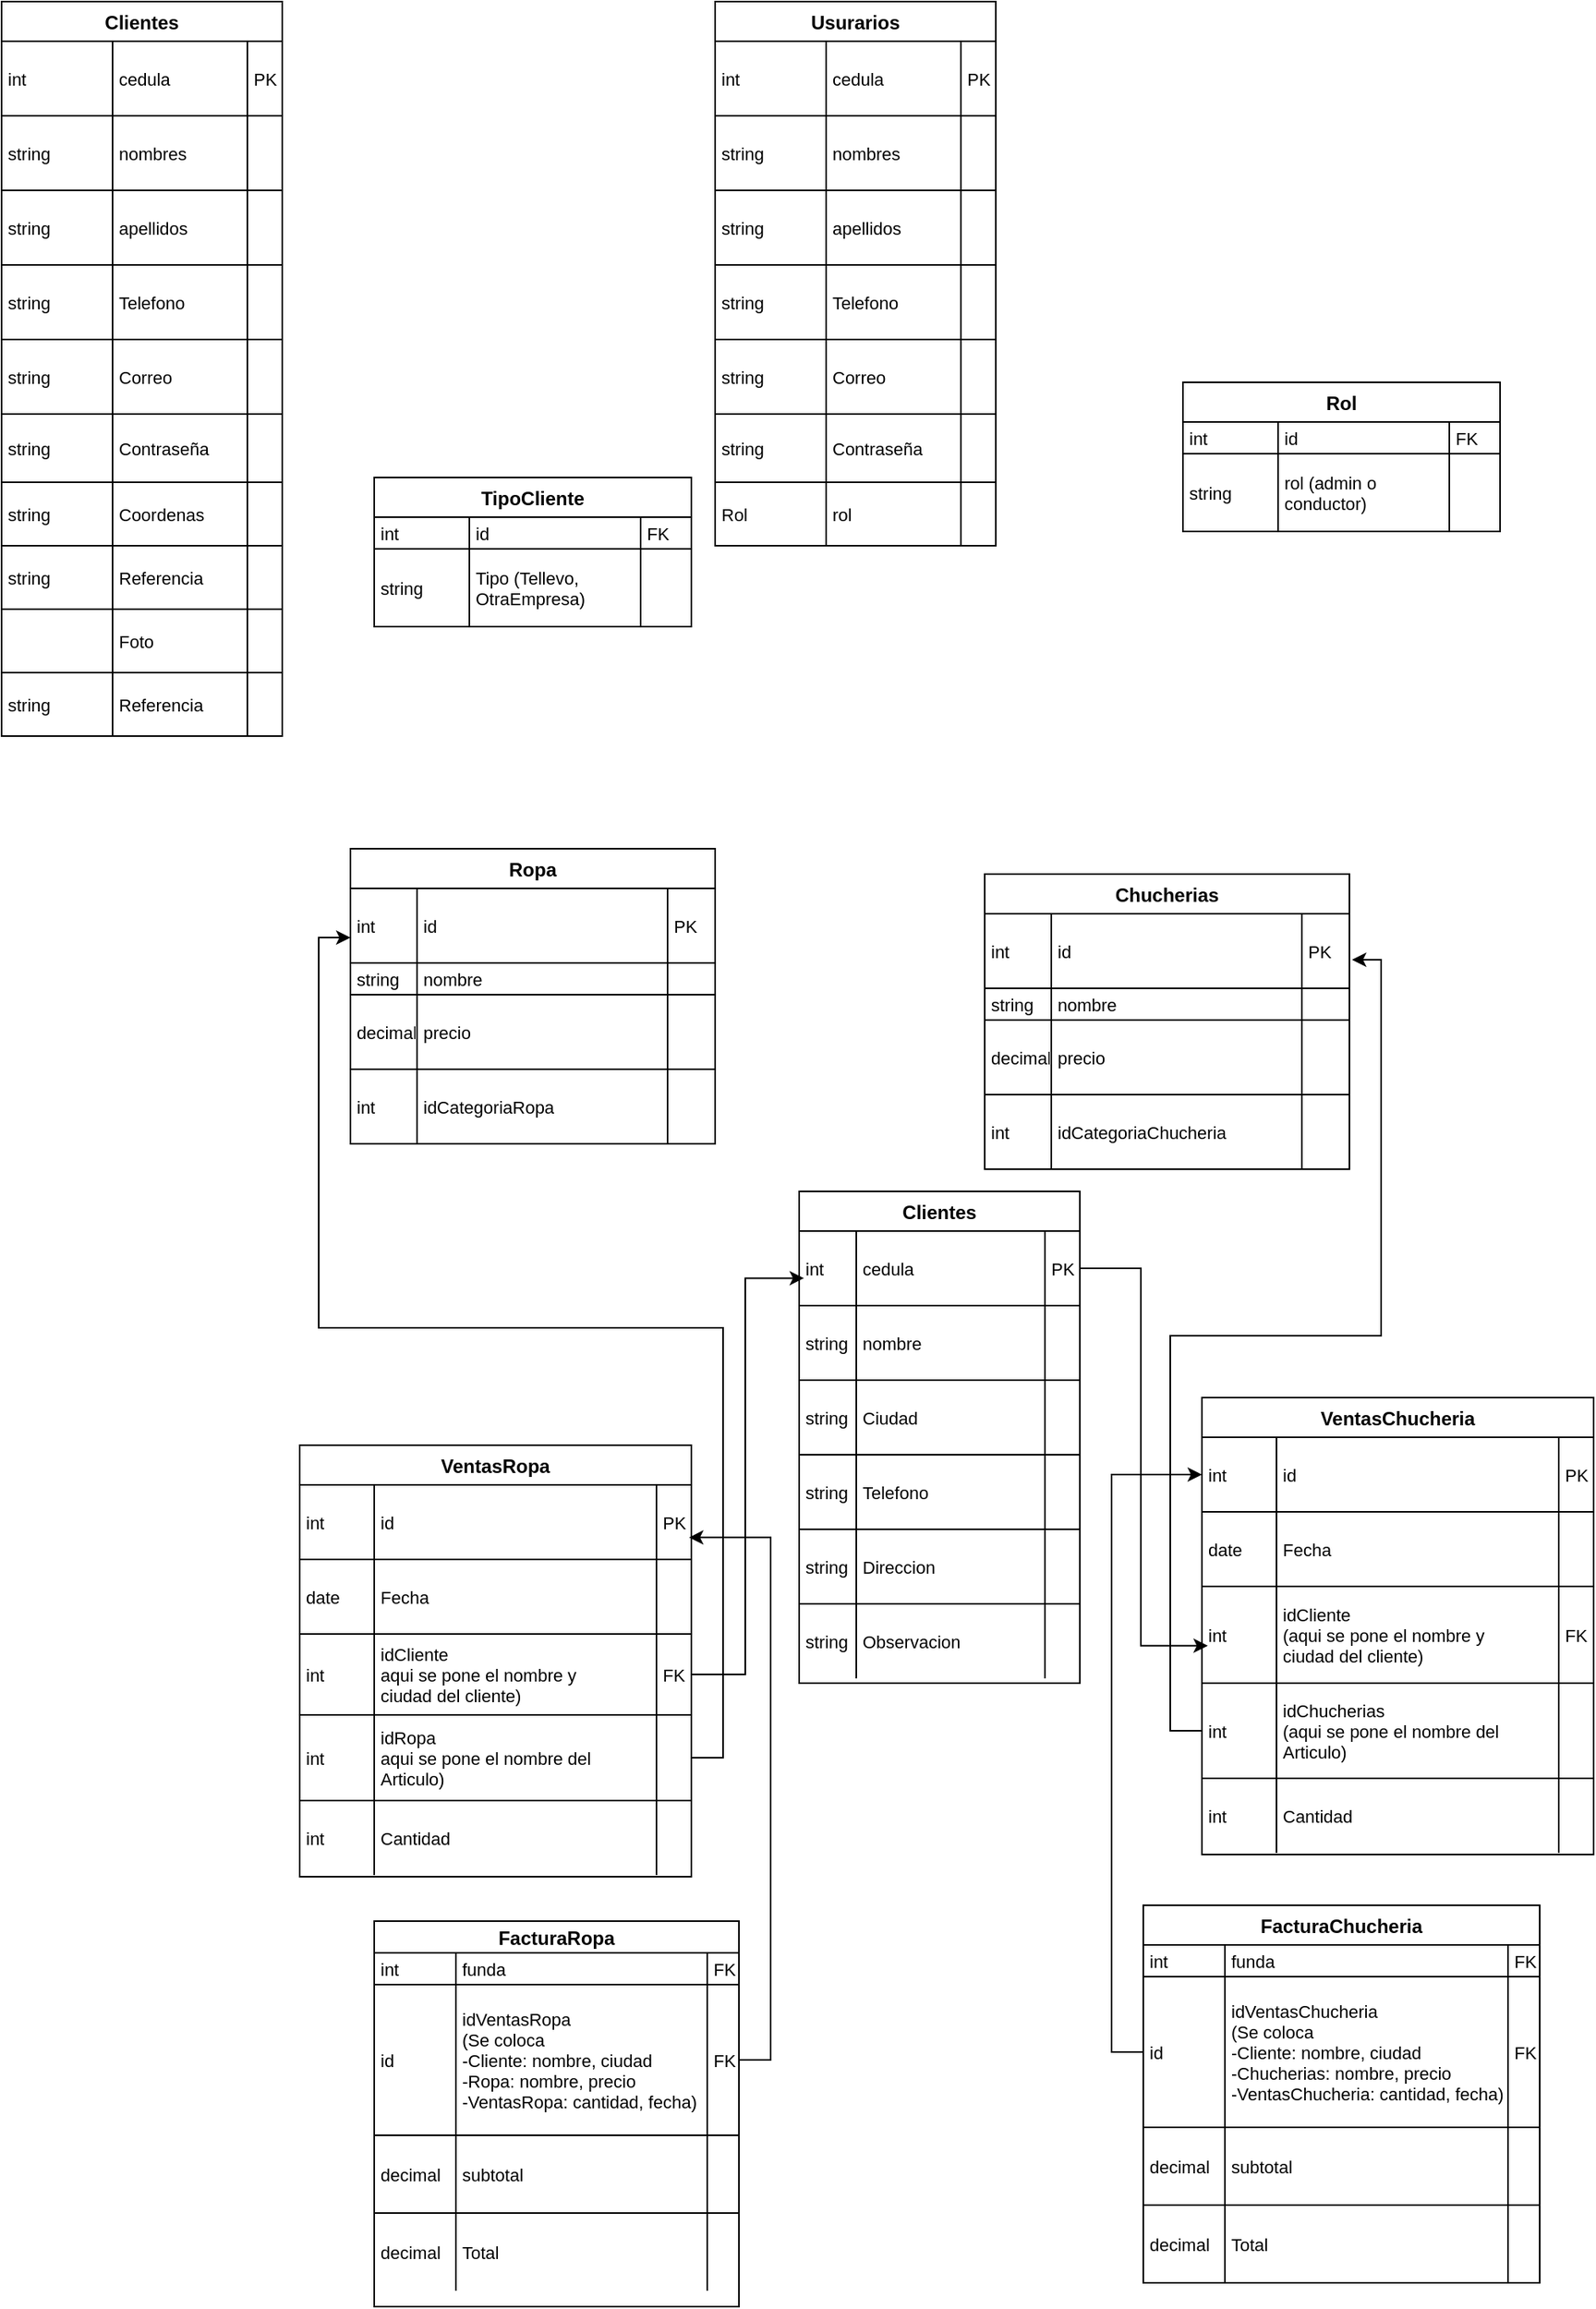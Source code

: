 <mxfile version="28.2.4">
  <diagram name="Página-1" id="7kbjnH90rXWXb_VcY0Fk">
    <mxGraphModel dx="1938" dy="1634" grid="1" gridSize="10" guides="1" tooltips="1" connect="1" arrows="1" fold="1" page="1" pageScale="1" pageWidth="827" pageHeight="1169" math="0" shadow="0">
      <root>
        <mxCell id="0" />
        <mxCell id="1" parent="0" />
        <mxCell id="2" value="Clientes" style="shape=table;startSize=25;container=1;collapsible=0;childLayout=tableLayout;fixedRows=1;rowLines=1;fontStyle=1;align=center;resizeLast=1;" parent="1" vertex="1">
          <mxGeometry x="313" y="320" width="177" height="310" as="geometry" />
        </mxCell>
        <mxCell id="3" style="shape=tableRow;horizontal=0;startSize=0;swimlaneHead=0;swimlaneBody=0;fillColor=none;collapsible=0;dropTarget=0;points=[[0,0.5],[1,0.5]];portConstraint=eastwest;top=0;left=0;right=0;bottom=0;" parent="2" vertex="1">
          <mxGeometry y="25" width="177" height="47" as="geometry" />
        </mxCell>
        <mxCell id="4" value="int" style="shape=partialRectangle;connectable=0;fillColor=none;top=0;left=0;bottom=0;right=0;align=left;spacingLeft=2;overflow=hidden;fontSize=11;" parent="3" vertex="1">
          <mxGeometry width="36" height="47" as="geometry">
            <mxRectangle width="36" height="47" as="alternateBounds" />
          </mxGeometry>
        </mxCell>
        <mxCell id="5" value="cedula" style="shape=partialRectangle;connectable=0;fillColor=none;top=0;left=0;bottom=0;right=0;align=left;spacingLeft=2;overflow=hidden;fontSize=11;" parent="3" vertex="1">
          <mxGeometry x="36" width="119" height="47" as="geometry">
            <mxRectangle width="119" height="47" as="alternateBounds" />
          </mxGeometry>
        </mxCell>
        <mxCell id="6" value="PK" style="shape=partialRectangle;connectable=0;fillColor=none;top=0;left=0;bottom=0;right=0;align=left;spacingLeft=2;overflow=hidden;fontSize=11;" parent="3" vertex="1">
          <mxGeometry x="155" width="22" height="47" as="geometry">
            <mxRectangle width="22" height="47" as="alternateBounds" />
          </mxGeometry>
        </mxCell>
        <mxCell id="7" style="shape=tableRow;horizontal=0;startSize=0;swimlaneHead=0;swimlaneBody=0;fillColor=none;collapsible=0;dropTarget=0;points=[[0,0.5],[1,0.5]];portConstraint=eastwest;top=0;left=0;right=0;bottom=0;" parent="2" vertex="1">
          <mxGeometry y="72" width="177" height="47" as="geometry" />
        </mxCell>
        <mxCell id="8" value="string" style="shape=partialRectangle;connectable=0;fillColor=none;top=0;left=0;bottom=0;right=0;align=left;spacingLeft=2;overflow=hidden;fontSize=11;" parent="7" vertex="1">
          <mxGeometry width="36" height="47" as="geometry">
            <mxRectangle width="36" height="47" as="alternateBounds" />
          </mxGeometry>
        </mxCell>
        <mxCell id="9" value="nombre" style="shape=partialRectangle;connectable=0;fillColor=none;top=0;left=0;bottom=0;right=0;align=left;spacingLeft=2;overflow=hidden;fontSize=11;" parent="7" vertex="1">
          <mxGeometry x="36" width="119" height="47" as="geometry">
            <mxRectangle width="119" height="47" as="alternateBounds" />
          </mxGeometry>
        </mxCell>
        <mxCell id="10" value="" style="shape=partialRectangle;connectable=0;fillColor=none;top=0;left=0;bottom=0;right=0;align=left;spacingLeft=2;overflow=hidden;fontSize=11;" parent="7" vertex="1">
          <mxGeometry x="155" width="22" height="47" as="geometry">
            <mxRectangle width="22" height="47" as="alternateBounds" />
          </mxGeometry>
        </mxCell>
        <mxCell id="11" style="shape=tableRow;horizontal=0;startSize=0;swimlaneHead=0;swimlaneBody=0;fillColor=none;collapsible=0;dropTarget=0;points=[[0,0.5],[1,0.5]];portConstraint=eastwest;top=0;left=0;right=0;bottom=0;" parent="2" vertex="1">
          <mxGeometry y="119" width="177" height="47" as="geometry" />
        </mxCell>
        <mxCell id="12" value="string" style="shape=partialRectangle;connectable=0;fillColor=none;top=0;left=0;bottom=0;right=0;align=left;spacingLeft=2;overflow=hidden;fontSize=11;" parent="11" vertex="1">
          <mxGeometry width="36" height="47" as="geometry">
            <mxRectangle width="36" height="47" as="alternateBounds" />
          </mxGeometry>
        </mxCell>
        <mxCell id="13" value="Ciudad" style="shape=partialRectangle;connectable=0;fillColor=none;top=0;left=0;bottom=0;right=0;align=left;spacingLeft=2;overflow=hidden;fontSize=11;" parent="11" vertex="1">
          <mxGeometry x="36" width="119" height="47" as="geometry">
            <mxRectangle width="119" height="47" as="alternateBounds" />
          </mxGeometry>
        </mxCell>
        <mxCell id="14" value="" style="shape=partialRectangle;connectable=0;fillColor=none;top=0;left=0;bottom=0;right=0;align=left;spacingLeft=2;overflow=hidden;fontSize=11;" parent="11" vertex="1">
          <mxGeometry x="155" width="22" height="47" as="geometry">
            <mxRectangle width="22" height="47" as="alternateBounds" />
          </mxGeometry>
        </mxCell>
        <mxCell id="15" style="shape=tableRow;horizontal=0;startSize=0;swimlaneHead=0;swimlaneBody=0;fillColor=none;collapsible=0;dropTarget=0;points=[[0,0.5],[1,0.5]];portConstraint=eastwest;top=0;left=0;right=0;bottom=0;" parent="2" vertex="1">
          <mxGeometry y="166" width="177" height="47" as="geometry" />
        </mxCell>
        <mxCell id="16" value="string" style="shape=partialRectangle;connectable=0;fillColor=none;top=0;left=0;bottom=0;right=0;align=left;spacingLeft=2;overflow=hidden;fontSize=11;" parent="15" vertex="1">
          <mxGeometry width="36" height="47" as="geometry">
            <mxRectangle width="36" height="47" as="alternateBounds" />
          </mxGeometry>
        </mxCell>
        <mxCell id="17" value="Telefono" style="shape=partialRectangle;connectable=0;fillColor=none;top=0;left=0;bottom=0;right=0;align=left;spacingLeft=2;overflow=hidden;fontSize=11;" parent="15" vertex="1">
          <mxGeometry x="36" width="119" height="47" as="geometry">
            <mxRectangle width="119" height="47" as="alternateBounds" />
          </mxGeometry>
        </mxCell>
        <mxCell id="18" value="" style="shape=partialRectangle;connectable=0;fillColor=none;top=0;left=0;bottom=0;right=0;align=left;spacingLeft=2;overflow=hidden;fontSize=11;" parent="15" vertex="1">
          <mxGeometry x="155" width="22" height="47" as="geometry">
            <mxRectangle width="22" height="47" as="alternateBounds" />
          </mxGeometry>
        </mxCell>
        <mxCell id="Yz3n3Q3l3AvT9BNRFwYG-82" style="shape=tableRow;horizontal=0;startSize=0;swimlaneHead=0;swimlaneBody=0;fillColor=none;collapsible=0;dropTarget=0;points=[[0,0.5],[1,0.5]];portConstraint=eastwest;top=0;left=0;right=0;bottom=0;" parent="2" vertex="1">
          <mxGeometry y="213" width="177" height="47" as="geometry" />
        </mxCell>
        <mxCell id="Yz3n3Q3l3AvT9BNRFwYG-83" value="string" style="shape=partialRectangle;connectable=0;fillColor=none;top=0;left=0;bottom=0;right=0;align=left;spacingLeft=2;overflow=hidden;fontSize=11;" parent="Yz3n3Q3l3AvT9BNRFwYG-82" vertex="1">
          <mxGeometry width="36" height="47" as="geometry">
            <mxRectangle width="36" height="47" as="alternateBounds" />
          </mxGeometry>
        </mxCell>
        <mxCell id="Yz3n3Q3l3AvT9BNRFwYG-84" value="Direccion" style="shape=partialRectangle;connectable=0;fillColor=none;top=0;left=0;bottom=0;right=0;align=left;spacingLeft=2;overflow=hidden;fontSize=11;" parent="Yz3n3Q3l3AvT9BNRFwYG-82" vertex="1">
          <mxGeometry x="36" width="119" height="47" as="geometry">
            <mxRectangle width="119" height="47" as="alternateBounds" />
          </mxGeometry>
        </mxCell>
        <mxCell id="Yz3n3Q3l3AvT9BNRFwYG-85" value="" style="shape=partialRectangle;connectable=0;fillColor=none;top=0;left=0;bottom=0;right=0;align=left;spacingLeft=2;overflow=hidden;fontSize=11;" parent="Yz3n3Q3l3AvT9BNRFwYG-82" vertex="1">
          <mxGeometry x="155" width="22" height="47" as="geometry">
            <mxRectangle width="22" height="47" as="alternateBounds" />
          </mxGeometry>
        </mxCell>
        <mxCell id="Yz3n3Q3l3AvT9BNRFwYG-107" style="shape=tableRow;horizontal=0;startSize=0;swimlaneHead=0;swimlaneBody=0;fillColor=none;collapsible=0;dropTarget=0;points=[[0,0.5],[1,0.5]];portConstraint=eastwest;top=0;left=0;right=0;bottom=0;" parent="2" vertex="1">
          <mxGeometry y="260" width="177" height="47" as="geometry" />
        </mxCell>
        <mxCell id="Yz3n3Q3l3AvT9BNRFwYG-108" value="string" style="shape=partialRectangle;connectable=0;fillColor=none;top=0;left=0;bottom=0;right=0;align=left;spacingLeft=2;overflow=hidden;fontSize=11;" parent="Yz3n3Q3l3AvT9BNRFwYG-107" vertex="1">
          <mxGeometry width="36" height="47" as="geometry">
            <mxRectangle width="36" height="47" as="alternateBounds" />
          </mxGeometry>
        </mxCell>
        <mxCell id="Yz3n3Q3l3AvT9BNRFwYG-109" value="Observacion" style="shape=partialRectangle;connectable=0;fillColor=none;top=0;left=0;bottom=0;right=0;align=left;spacingLeft=2;overflow=hidden;fontSize=11;" parent="Yz3n3Q3l3AvT9BNRFwYG-107" vertex="1">
          <mxGeometry x="36" width="119" height="47" as="geometry">
            <mxRectangle width="119" height="47" as="alternateBounds" />
          </mxGeometry>
        </mxCell>
        <mxCell id="Yz3n3Q3l3AvT9BNRFwYG-110" value="" style="shape=partialRectangle;connectable=0;fillColor=none;top=0;left=0;bottom=0;right=0;align=left;spacingLeft=2;overflow=hidden;fontSize=11;" parent="Yz3n3Q3l3AvT9BNRFwYG-107" vertex="1">
          <mxGeometry x="155" width="22" height="47" as="geometry">
            <mxRectangle width="22" height="47" as="alternateBounds" />
          </mxGeometry>
        </mxCell>
        <mxCell id="19" value="VentasRopa" style="shape=table;startSize=25;container=1;collapsible=0;childLayout=tableLayout;fixedRows=1;rowLines=1;fontStyle=1;align=center;resizeLast=1;" parent="1" vertex="1">
          <mxGeometry x="-2" y="480" width="247" height="272.0" as="geometry" />
        </mxCell>
        <mxCell id="20" style="shape=tableRow;horizontal=0;startSize=0;swimlaneHead=0;swimlaneBody=0;fillColor=none;collapsible=0;dropTarget=0;points=[[0,0.5],[1,0.5]];portConstraint=eastwest;top=0;left=0;right=0;bottom=0;" parent="19" vertex="1">
          <mxGeometry y="25" width="247" height="47" as="geometry" />
        </mxCell>
        <mxCell id="21" value="int" style="shape=partialRectangle;connectable=0;fillColor=none;top=0;left=0;bottom=0;right=0;align=left;spacingLeft=2;overflow=hidden;fontSize=11;" parent="20" vertex="1">
          <mxGeometry width="47" height="47" as="geometry">
            <mxRectangle width="47" height="47" as="alternateBounds" />
          </mxGeometry>
        </mxCell>
        <mxCell id="22" value="id" style="shape=partialRectangle;connectable=0;fillColor=none;top=0;left=0;bottom=0;right=0;align=left;spacingLeft=2;overflow=hidden;fontSize=11;" parent="20" vertex="1">
          <mxGeometry x="47" width="178" height="47" as="geometry">
            <mxRectangle width="178" height="47" as="alternateBounds" />
          </mxGeometry>
        </mxCell>
        <mxCell id="23" value="PK" style="shape=partialRectangle;connectable=0;fillColor=none;top=0;left=0;bottom=0;right=0;align=left;spacingLeft=2;overflow=hidden;fontSize=11;" parent="20" vertex="1">
          <mxGeometry x="225" width="22" height="47" as="geometry">
            <mxRectangle width="22" height="47" as="alternateBounds" />
          </mxGeometry>
        </mxCell>
        <mxCell id="24" style="shape=tableRow;horizontal=0;startSize=0;swimlaneHead=0;swimlaneBody=0;fillColor=none;collapsible=0;dropTarget=0;points=[[0,0.5],[1,0.5]];portConstraint=eastwest;top=0;left=0;right=0;bottom=0;" parent="19" vertex="1">
          <mxGeometry y="72" width="247" height="47" as="geometry" />
        </mxCell>
        <mxCell id="25" value="date" style="shape=partialRectangle;connectable=0;fillColor=none;top=0;left=0;bottom=0;right=0;align=left;spacingLeft=2;overflow=hidden;fontSize=11;" parent="24" vertex="1">
          <mxGeometry width="47" height="47" as="geometry">
            <mxRectangle width="47" height="47" as="alternateBounds" />
          </mxGeometry>
        </mxCell>
        <mxCell id="26" value="Fecha" style="shape=partialRectangle;connectable=0;fillColor=none;top=0;left=0;bottom=0;right=0;align=left;spacingLeft=2;overflow=hidden;fontSize=11;" parent="24" vertex="1">
          <mxGeometry x="47" width="178" height="47" as="geometry">
            <mxRectangle width="178" height="47" as="alternateBounds" />
          </mxGeometry>
        </mxCell>
        <mxCell id="27" value="" style="shape=partialRectangle;connectable=0;fillColor=none;top=0;left=0;bottom=0;right=0;align=left;spacingLeft=2;overflow=hidden;fontSize=11;" parent="24" vertex="1">
          <mxGeometry x="225" width="22" height="47" as="geometry">
            <mxRectangle width="22" height="47" as="alternateBounds" />
          </mxGeometry>
        </mxCell>
        <mxCell id="28" style="shape=tableRow;horizontal=0;startSize=0;swimlaneHead=0;swimlaneBody=0;fillColor=none;collapsible=0;dropTarget=0;points=[[0,0.5],[1,0.5]];portConstraint=eastwest;top=0;left=0;right=0;bottom=0;" parent="19" vertex="1">
          <mxGeometry y="119" width="247" height="51" as="geometry" />
        </mxCell>
        <mxCell id="29" value="int" style="shape=partialRectangle;connectable=0;fillColor=none;top=0;left=0;bottom=0;right=0;align=left;spacingLeft=2;overflow=hidden;fontSize=11;" parent="28" vertex="1">
          <mxGeometry width="47" height="51" as="geometry">
            <mxRectangle width="47" height="51" as="alternateBounds" />
          </mxGeometry>
        </mxCell>
        <mxCell id="30" value="idCliente&#xa;aqui se pone el nombre y &#xa;ciudad del cliente)" style="shape=partialRectangle;connectable=0;fillColor=none;top=0;left=0;bottom=0;right=0;align=left;spacingLeft=2;overflow=hidden;fontSize=11;" parent="28" vertex="1">
          <mxGeometry x="47" width="178" height="51" as="geometry">
            <mxRectangle width="178" height="51" as="alternateBounds" />
          </mxGeometry>
        </mxCell>
        <mxCell id="31" value="FK" style="shape=partialRectangle;connectable=0;fillColor=none;top=0;left=0;bottom=0;right=0;align=left;spacingLeft=2;overflow=hidden;fontSize=11;" parent="28" vertex="1">
          <mxGeometry x="225" width="22" height="51" as="geometry">
            <mxRectangle width="22" height="51" as="alternateBounds" />
          </mxGeometry>
        </mxCell>
        <mxCell id="32" style="shape=tableRow;horizontal=0;startSize=0;swimlaneHead=0;swimlaneBody=0;fillColor=none;collapsible=0;dropTarget=0;points=[[0,0.5],[1,0.5]];portConstraint=eastwest;top=0;left=0;right=0;bottom=0;" parent="19" vertex="1">
          <mxGeometry y="170" width="247" height="54" as="geometry" />
        </mxCell>
        <mxCell id="33" value="int" style="shape=partialRectangle;connectable=0;fillColor=none;top=0;left=0;bottom=0;right=0;align=left;spacingLeft=2;overflow=hidden;fontSize=11;" parent="32" vertex="1">
          <mxGeometry width="47" height="54" as="geometry">
            <mxRectangle width="47" height="54" as="alternateBounds" />
          </mxGeometry>
        </mxCell>
        <mxCell id="34" value="idRopa&#xa;aqui se pone el nombre del &#xa;Articulo)" style="shape=partialRectangle;connectable=0;fillColor=none;top=0;left=0;bottom=0;right=0;align=left;spacingLeft=2;overflow=hidden;fontSize=11;" parent="32" vertex="1">
          <mxGeometry x="47" width="178" height="54" as="geometry">
            <mxRectangle width="178" height="54" as="alternateBounds" />
          </mxGeometry>
        </mxCell>
        <mxCell id="35" value="" style="shape=partialRectangle;connectable=0;fillColor=none;top=0;left=0;bottom=0;right=0;align=left;spacingLeft=2;overflow=hidden;fontSize=11;" parent="32" vertex="1">
          <mxGeometry x="225" width="22" height="54" as="geometry">
            <mxRectangle width="22" height="54" as="alternateBounds" />
          </mxGeometry>
        </mxCell>
        <mxCell id="Yz3n3Q3l3AvT9BNRFwYG-157" style="shape=tableRow;horizontal=0;startSize=0;swimlaneHead=0;swimlaneBody=0;fillColor=none;collapsible=0;dropTarget=0;points=[[0,0.5],[1,0.5]];portConstraint=eastwest;top=0;left=0;right=0;bottom=0;" parent="19" vertex="1">
          <mxGeometry y="224" width="247" height="47" as="geometry" />
        </mxCell>
        <mxCell id="Yz3n3Q3l3AvT9BNRFwYG-158" value="int" style="shape=partialRectangle;connectable=0;fillColor=none;top=0;left=0;bottom=0;right=0;align=left;spacingLeft=2;overflow=hidden;fontSize=11;" parent="Yz3n3Q3l3AvT9BNRFwYG-157" vertex="1">
          <mxGeometry width="47" height="47" as="geometry">
            <mxRectangle width="47" height="47" as="alternateBounds" />
          </mxGeometry>
        </mxCell>
        <mxCell id="Yz3n3Q3l3AvT9BNRFwYG-159" value="Cantidad" style="shape=partialRectangle;connectable=0;fillColor=none;top=0;left=0;bottom=0;right=0;align=left;spacingLeft=2;overflow=hidden;fontSize=11;" parent="Yz3n3Q3l3AvT9BNRFwYG-157" vertex="1">
          <mxGeometry x="47" width="178" height="47" as="geometry">
            <mxRectangle width="178" height="47" as="alternateBounds" />
          </mxGeometry>
        </mxCell>
        <mxCell id="Yz3n3Q3l3AvT9BNRFwYG-160" value="" style="shape=partialRectangle;connectable=0;fillColor=none;top=0;left=0;bottom=0;right=0;align=left;spacingLeft=2;overflow=hidden;fontSize=11;" parent="Yz3n3Q3l3AvT9BNRFwYG-157" vertex="1">
          <mxGeometry x="225" width="22" height="47" as="geometry">
            <mxRectangle width="22" height="47" as="alternateBounds" />
          </mxGeometry>
        </mxCell>
        <mxCell id="36" value="Ropa" style="shape=table;startSize=25;container=1;collapsible=0;childLayout=tableLayout;fixedRows=1;rowLines=1;fontStyle=1;align=center;resizeLast=1;" parent="1" vertex="1">
          <mxGeometry x="30" y="104" width="230.0" height="186" as="geometry" />
        </mxCell>
        <mxCell id="37" style="shape=tableRow;horizontal=0;startSize=0;swimlaneHead=0;swimlaneBody=0;fillColor=none;collapsible=0;dropTarget=0;points=[[0,0.5],[1,0.5]];portConstraint=eastwest;top=0;left=0;right=0;bottom=0;" parent="36" vertex="1">
          <mxGeometry y="25" width="230.0" height="47" as="geometry" />
        </mxCell>
        <mxCell id="38" value="int" style="shape=partialRectangle;connectable=0;fillColor=none;top=0;left=0;bottom=0;right=0;align=left;spacingLeft=2;overflow=hidden;fontSize=11;" parent="37" vertex="1">
          <mxGeometry width="42" height="47" as="geometry">
            <mxRectangle width="42" height="47" as="alternateBounds" />
          </mxGeometry>
        </mxCell>
        <mxCell id="39" value="id" style="shape=partialRectangle;connectable=0;fillColor=none;top=0;left=0;bottom=0;right=0;align=left;spacingLeft=2;overflow=hidden;fontSize=11;" parent="37" vertex="1">
          <mxGeometry x="42" width="158" height="47" as="geometry">
            <mxRectangle width="158" height="47" as="alternateBounds" />
          </mxGeometry>
        </mxCell>
        <mxCell id="40" value="PK" style="shape=partialRectangle;connectable=0;fillColor=none;top=0;left=0;bottom=0;right=0;align=left;spacingLeft=2;overflow=hidden;fontSize=11;" parent="37" vertex="1">
          <mxGeometry x="200" width="30.0" height="47" as="geometry">
            <mxRectangle width="30.0" height="47" as="alternateBounds" />
          </mxGeometry>
        </mxCell>
        <mxCell id="41" style="shape=tableRow;horizontal=0;startSize=0;swimlaneHead=0;swimlaneBody=0;fillColor=none;collapsible=0;dropTarget=0;points=[[0,0.5],[1,0.5]];portConstraint=eastwest;top=0;left=0;right=0;bottom=0;" parent="36" vertex="1">
          <mxGeometry y="72" width="230.0" height="20" as="geometry" />
        </mxCell>
        <mxCell id="42" value="string" style="shape=partialRectangle;connectable=0;fillColor=none;top=0;left=0;bottom=0;right=0;align=left;spacingLeft=2;overflow=hidden;fontSize=11;" parent="41" vertex="1">
          <mxGeometry width="42" height="20" as="geometry">
            <mxRectangle width="42" height="20" as="alternateBounds" />
          </mxGeometry>
        </mxCell>
        <mxCell id="43" value="nombre" style="shape=partialRectangle;connectable=0;fillColor=none;top=0;left=0;bottom=0;right=0;align=left;spacingLeft=2;overflow=hidden;fontSize=11;" parent="41" vertex="1">
          <mxGeometry x="42" width="158" height="20" as="geometry">
            <mxRectangle width="158" height="20" as="alternateBounds" />
          </mxGeometry>
        </mxCell>
        <mxCell id="44" value="" style="shape=partialRectangle;connectable=0;fillColor=none;top=0;left=0;bottom=0;right=0;align=left;spacingLeft=2;overflow=hidden;fontSize=11;" parent="41" vertex="1">
          <mxGeometry x="200" width="30.0" height="20" as="geometry">
            <mxRectangle width="30.0" height="20" as="alternateBounds" />
          </mxGeometry>
        </mxCell>
        <mxCell id="45" style="shape=tableRow;horizontal=0;startSize=0;swimlaneHead=0;swimlaneBody=0;fillColor=none;collapsible=0;dropTarget=0;points=[[0,0.5],[1,0.5]];portConstraint=eastwest;top=0;left=0;right=0;bottom=0;" parent="36" vertex="1">
          <mxGeometry y="92" width="230.0" height="47" as="geometry" />
        </mxCell>
        <mxCell id="46" value="decimal" style="shape=partialRectangle;connectable=0;fillColor=none;top=0;left=0;bottom=0;right=0;align=left;spacingLeft=2;overflow=hidden;fontSize=11;" parent="45" vertex="1">
          <mxGeometry width="42" height="47" as="geometry">
            <mxRectangle width="42" height="47" as="alternateBounds" />
          </mxGeometry>
        </mxCell>
        <mxCell id="47" value="precio" style="shape=partialRectangle;connectable=0;fillColor=none;top=0;left=0;bottom=0;right=0;align=left;spacingLeft=2;overflow=hidden;fontSize=11;" parent="45" vertex="1">
          <mxGeometry x="42" width="158" height="47" as="geometry">
            <mxRectangle width="158" height="47" as="alternateBounds" />
          </mxGeometry>
        </mxCell>
        <mxCell id="48" value="" style="shape=partialRectangle;connectable=0;fillColor=none;top=0;left=0;bottom=0;right=0;align=left;spacingLeft=2;overflow=hidden;fontSize=11;" parent="45" vertex="1">
          <mxGeometry x="200" width="30.0" height="47" as="geometry">
            <mxRectangle width="30.0" height="47" as="alternateBounds" />
          </mxGeometry>
        </mxCell>
        <mxCell id="Yz3n3Q3l3AvT9BNRFwYG-199" style="shape=tableRow;horizontal=0;startSize=0;swimlaneHead=0;swimlaneBody=0;fillColor=none;collapsible=0;dropTarget=0;points=[[0,0.5],[1,0.5]];portConstraint=eastwest;top=0;left=0;right=0;bottom=0;" parent="36" vertex="1">
          <mxGeometry y="139" width="230.0" height="47" as="geometry" />
        </mxCell>
        <mxCell id="Yz3n3Q3l3AvT9BNRFwYG-200" value="int" style="shape=partialRectangle;connectable=0;fillColor=none;top=0;left=0;bottom=0;right=0;align=left;spacingLeft=2;overflow=hidden;fontSize=11;" parent="Yz3n3Q3l3AvT9BNRFwYG-199" vertex="1">
          <mxGeometry width="42" height="47" as="geometry">
            <mxRectangle width="42" height="47" as="alternateBounds" />
          </mxGeometry>
        </mxCell>
        <mxCell id="Yz3n3Q3l3AvT9BNRFwYG-201" value="idCategoriaRopa" style="shape=partialRectangle;connectable=0;fillColor=none;top=0;left=0;bottom=0;right=0;align=left;spacingLeft=2;overflow=hidden;fontSize=11;" parent="Yz3n3Q3l3AvT9BNRFwYG-199" vertex="1">
          <mxGeometry x="42" width="158" height="47" as="geometry">
            <mxRectangle width="158" height="47" as="alternateBounds" />
          </mxGeometry>
        </mxCell>
        <mxCell id="Yz3n3Q3l3AvT9BNRFwYG-202" value="" style="shape=partialRectangle;connectable=0;fillColor=none;top=0;left=0;bottom=0;right=0;align=left;spacingLeft=2;overflow=hidden;fontSize=11;" parent="Yz3n3Q3l3AvT9BNRFwYG-199" vertex="1">
          <mxGeometry x="200" width="30.0" height="47" as="geometry">
            <mxRectangle width="30.0" height="47" as="alternateBounds" />
          </mxGeometry>
        </mxCell>
        <mxCell id="53" value="FacturaRopa" style="shape=table;startSize=20;container=1;collapsible=0;childLayout=tableLayout;fixedRows=1;rowLines=1;fontStyle=1;align=center;resizeLast=1;" parent="1" vertex="1">
          <mxGeometry x="45" y="780" width="230.0" height="243" as="geometry" />
        </mxCell>
        <mxCell id="54" style="shape=tableRow;horizontal=0;startSize=0;swimlaneHead=0;swimlaneBody=0;fillColor=none;collapsible=0;dropTarget=0;points=[[0,0.5],[1,0.5]];portConstraint=eastwest;top=0;left=0;right=0;bottom=0;" parent="53" vertex="1">
          <mxGeometry y="20" width="230.0" height="20" as="geometry" />
        </mxCell>
        <mxCell id="55" value="int" style="shape=partialRectangle;connectable=0;fillColor=none;top=0;left=0;bottom=0;right=0;align=left;spacingLeft=2;overflow=hidden;fontSize=11;" parent="54" vertex="1">
          <mxGeometry width="51.5" height="20" as="geometry">
            <mxRectangle width="51.5" height="20" as="alternateBounds" />
          </mxGeometry>
        </mxCell>
        <mxCell id="56" value="funda" style="shape=partialRectangle;connectable=0;fillColor=none;top=0;left=0;bottom=0;right=0;align=left;spacingLeft=2;overflow=hidden;fontSize=11;" parent="54" vertex="1">
          <mxGeometry x="51.5" width="158.5" height="20" as="geometry">
            <mxRectangle width="158.5" height="20" as="alternateBounds" />
          </mxGeometry>
        </mxCell>
        <mxCell id="57" value="FK" style="shape=partialRectangle;connectable=0;fillColor=none;top=0;left=0;bottom=0;right=0;align=left;spacingLeft=2;overflow=hidden;fontSize=11;" parent="54" vertex="1">
          <mxGeometry x="210.0" width="20" height="20" as="geometry">
            <mxRectangle width="20" height="20" as="alternateBounds" />
          </mxGeometry>
        </mxCell>
        <mxCell id="58" style="shape=tableRow;horizontal=0;startSize=0;swimlaneHead=0;swimlaneBody=0;fillColor=none;collapsible=0;dropTarget=0;points=[[0,0.5],[1,0.5]];portConstraint=eastwest;top=0;left=0;right=0;bottom=0;" parent="53" vertex="1">
          <mxGeometry y="40" width="230.0" height="95" as="geometry" />
        </mxCell>
        <mxCell id="59" value="id" style="shape=partialRectangle;connectable=0;fillColor=none;top=0;left=0;bottom=0;right=0;align=left;spacingLeft=2;overflow=hidden;fontSize=11;" parent="58" vertex="1">
          <mxGeometry width="51.5" height="95" as="geometry">
            <mxRectangle width="51.5" height="95" as="alternateBounds" />
          </mxGeometry>
        </mxCell>
        <mxCell id="60" value="idVentasRopa &#xa;(Se coloca&#xa;-Cliente: nombre, ciudad&#xa;-Ropa: nombre, precio&#xa;-VentasRopa: cantidad, fecha)" style="shape=partialRectangle;connectable=0;fillColor=none;top=0;left=0;bottom=0;right=0;align=left;spacingLeft=2;overflow=hidden;fontSize=11;" parent="58" vertex="1">
          <mxGeometry x="51.5" width="158.5" height="95" as="geometry">
            <mxRectangle width="158.5" height="95" as="alternateBounds" />
          </mxGeometry>
        </mxCell>
        <mxCell id="61" value="FK" style="shape=partialRectangle;connectable=0;fillColor=none;top=0;left=0;bottom=0;right=0;align=left;spacingLeft=2;overflow=hidden;fontSize=11;" parent="58" vertex="1">
          <mxGeometry x="210.0" width="20" height="95" as="geometry">
            <mxRectangle width="20" height="95" as="alternateBounds" />
          </mxGeometry>
        </mxCell>
        <mxCell id="62" style="shape=tableRow;horizontal=0;startSize=0;swimlaneHead=0;swimlaneBody=0;fillColor=none;collapsible=0;dropTarget=0;points=[[0,0.5],[1,0.5]];portConstraint=eastwest;top=0;left=0;right=0;bottom=0;" parent="53" vertex="1">
          <mxGeometry y="135" width="230.0" height="49" as="geometry" />
        </mxCell>
        <mxCell id="63" value="decimal" style="shape=partialRectangle;connectable=0;fillColor=none;top=0;left=0;bottom=0;right=0;align=left;spacingLeft=2;overflow=hidden;fontSize=11;" parent="62" vertex="1">
          <mxGeometry width="51.5" height="49" as="geometry">
            <mxRectangle width="51.5" height="49" as="alternateBounds" />
          </mxGeometry>
        </mxCell>
        <mxCell id="64" value="subtotal" style="shape=partialRectangle;connectable=0;fillColor=none;top=0;left=0;bottom=0;right=0;align=left;spacingLeft=2;overflow=hidden;fontSize=11;" parent="62" vertex="1">
          <mxGeometry x="51.5" width="158.5" height="49" as="geometry">
            <mxRectangle width="158.5" height="49" as="alternateBounds" />
          </mxGeometry>
        </mxCell>
        <mxCell id="65" value="" style="shape=partialRectangle;connectable=0;fillColor=none;top=0;left=0;bottom=0;right=0;align=left;spacingLeft=2;overflow=hidden;fontSize=11;" parent="62" vertex="1">
          <mxGeometry x="210.0" width="20" height="49" as="geometry">
            <mxRectangle width="20" height="49" as="alternateBounds" />
          </mxGeometry>
        </mxCell>
        <mxCell id="Yz3n3Q3l3AvT9BNRFwYG-220" style="shape=tableRow;horizontal=0;startSize=0;swimlaneHead=0;swimlaneBody=0;fillColor=none;collapsible=0;dropTarget=0;points=[[0,0.5],[1,0.5]];portConstraint=eastwest;top=0;left=0;right=0;bottom=0;" parent="53" vertex="1">
          <mxGeometry y="184" width="230.0" height="49" as="geometry" />
        </mxCell>
        <mxCell id="Yz3n3Q3l3AvT9BNRFwYG-221" value="decimal" style="shape=partialRectangle;connectable=0;fillColor=none;top=0;left=0;bottom=0;right=0;align=left;spacingLeft=2;overflow=hidden;fontSize=11;" parent="Yz3n3Q3l3AvT9BNRFwYG-220" vertex="1">
          <mxGeometry width="51.5" height="49" as="geometry">
            <mxRectangle width="51.5" height="49" as="alternateBounds" />
          </mxGeometry>
        </mxCell>
        <mxCell id="Yz3n3Q3l3AvT9BNRFwYG-222" value="Total" style="shape=partialRectangle;connectable=0;fillColor=none;top=0;left=0;bottom=0;right=0;align=left;spacingLeft=2;overflow=hidden;fontSize=11;" parent="Yz3n3Q3l3AvT9BNRFwYG-220" vertex="1">
          <mxGeometry x="51.5" width="158.5" height="49" as="geometry">
            <mxRectangle width="158.5" height="49" as="alternateBounds" />
          </mxGeometry>
        </mxCell>
        <mxCell id="Yz3n3Q3l3AvT9BNRFwYG-223" value="" style="shape=partialRectangle;connectable=0;fillColor=none;top=0;left=0;bottom=0;right=0;align=left;spacingLeft=2;overflow=hidden;fontSize=11;" parent="Yz3n3Q3l3AvT9BNRFwYG-220" vertex="1">
          <mxGeometry x="210.0" width="20" height="49" as="geometry">
            <mxRectangle width="20" height="49" as="alternateBounds" />
          </mxGeometry>
        </mxCell>
        <mxCell id="Yz3n3Q3l3AvT9BNRFwYG-68" value="TipoCliente" style="shape=table;startSize=25;container=1;collapsible=0;childLayout=tableLayout;fixedRows=1;rowLines=1;fontStyle=1;align=center;resizeLast=1;" parent="1" vertex="1">
          <mxGeometry x="45" y="-130" width="200" height="94" as="geometry" />
        </mxCell>
        <mxCell id="Yz3n3Q3l3AvT9BNRFwYG-69" style="shape=tableRow;horizontal=0;startSize=0;swimlaneHead=0;swimlaneBody=0;fillColor=none;collapsible=0;dropTarget=0;points=[[0,0.5],[1,0.5]];portConstraint=eastwest;top=0;left=0;right=0;bottom=0;" parent="Yz3n3Q3l3AvT9BNRFwYG-68" vertex="1">
          <mxGeometry y="25" width="200" height="20" as="geometry" />
        </mxCell>
        <mxCell id="Yz3n3Q3l3AvT9BNRFwYG-70" value="int" style="shape=partialRectangle;connectable=0;fillColor=none;top=0;left=0;bottom=0;right=0;align=left;spacingLeft=2;overflow=hidden;fontSize=11;" parent="Yz3n3Q3l3AvT9BNRFwYG-69" vertex="1">
          <mxGeometry width="60" height="20" as="geometry">
            <mxRectangle width="60" height="20" as="alternateBounds" />
          </mxGeometry>
        </mxCell>
        <mxCell id="Yz3n3Q3l3AvT9BNRFwYG-71" value="id" style="shape=partialRectangle;connectable=0;fillColor=none;top=0;left=0;bottom=0;right=0;align=left;spacingLeft=2;overflow=hidden;fontSize=11;" parent="Yz3n3Q3l3AvT9BNRFwYG-69" vertex="1">
          <mxGeometry x="60" width="108" height="20" as="geometry">
            <mxRectangle width="108" height="20" as="alternateBounds" />
          </mxGeometry>
        </mxCell>
        <mxCell id="Yz3n3Q3l3AvT9BNRFwYG-72" value="FK" style="shape=partialRectangle;connectable=0;fillColor=none;top=0;left=0;bottom=0;right=0;align=left;spacingLeft=2;overflow=hidden;fontSize=11;" parent="Yz3n3Q3l3AvT9BNRFwYG-69" vertex="1">
          <mxGeometry x="168" width="32" height="20" as="geometry">
            <mxRectangle width="32" height="20" as="alternateBounds" />
          </mxGeometry>
        </mxCell>
        <mxCell id="Yz3n3Q3l3AvT9BNRFwYG-73" style="shape=tableRow;horizontal=0;startSize=0;swimlaneHead=0;swimlaneBody=0;fillColor=none;collapsible=0;dropTarget=0;points=[[0,0.5],[1,0.5]];portConstraint=eastwest;top=0;left=0;right=0;bottom=0;" parent="Yz3n3Q3l3AvT9BNRFwYG-68" vertex="1">
          <mxGeometry y="45" width="200" height="49" as="geometry" />
        </mxCell>
        <mxCell id="Yz3n3Q3l3AvT9BNRFwYG-74" value="string" style="shape=partialRectangle;connectable=0;fillColor=none;top=0;left=0;bottom=0;right=0;align=left;spacingLeft=2;overflow=hidden;fontSize=11;" parent="Yz3n3Q3l3AvT9BNRFwYG-73" vertex="1">
          <mxGeometry width="60" height="49" as="geometry">
            <mxRectangle width="60" height="49" as="alternateBounds" />
          </mxGeometry>
        </mxCell>
        <mxCell id="Yz3n3Q3l3AvT9BNRFwYG-75" value="Tipo (Tellevo, &#xa;OtraEmpresa)" style="shape=partialRectangle;connectable=0;fillColor=none;top=0;left=0;bottom=0;right=0;align=left;spacingLeft=2;overflow=hidden;fontSize=11;" parent="Yz3n3Q3l3AvT9BNRFwYG-73" vertex="1">
          <mxGeometry x="60" width="108" height="49" as="geometry">
            <mxRectangle width="108" height="49" as="alternateBounds" />
          </mxGeometry>
        </mxCell>
        <mxCell id="Yz3n3Q3l3AvT9BNRFwYG-76" value="" style="shape=partialRectangle;connectable=0;fillColor=none;top=0;left=0;bottom=0;right=0;align=left;spacingLeft=2;overflow=hidden;fontSize=11;" parent="Yz3n3Q3l3AvT9BNRFwYG-73" vertex="1">
          <mxGeometry x="168" width="32" height="49" as="geometry">
            <mxRectangle width="32" height="49" as="alternateBounds" />
          </mxGeometry>
        </mxCell>
        <mxCell id="Yz3n3Q3l3AvT9BNRFwYG-144" value="Chucherias" style="shape=table;startSize=25;container=1;collapsible=0;childLayout=tableLayout;fixedRows=1;rowLines=1;fontStyle=1;align=center;resizeLast=1;" parent="1" vertex="1">
          <mxGeometry x="430" y="120" width="230" height="186" as="geometry" />
        </mxCell>
        <mxCell id="Yz3n3Q3l3AvT9BNRFwYG-145" style="shape=tableRow;horizontal=0;startSize=0;swimlaneHead=0;swimlaneBody=0;fillColor=none;collapsible=0;dropTarget=0;points=[[0,0.5],[1,0.5]];portConstraint=eastwest;top=0;left=0;right=0;bottom=0;" parent="Yz3n3Q3l3AvT9BNRFwYG-144" vertex="1">
          <mxGeometry y="25" width="230" height="47" as="geometry" />
        </mxCell>
        <mxCell id="Yz3n3Q3l3AvT9BNRFwYG-146" value="int" style="shape=partialRectangle;connectable=0;fillColor=none;top=0;left=0;bottom=0;right=0;align=left;spacingLeft=2;overflow=hidden;fontSize=11;" parent="Yz3n3Q3l3AvT9BNRFwYG-145" vertex="1">
          <mxGeometry width="42" height="47" as="geometry">
            <mxRectangle width="42" height="47" as="alternateBounds" />
          </mxGeometry>
        </mxCell>
        <mxCell id="Yz3n3Q3l3AvT9BNRFwYG-147" value="id" style="shape=partialRectangle;connectable=0;fillColor=none;top=0;left=0;bottom=0;right=0;align=left;spacingLeft=2;overflow=hidden;fontSize=11;" parent="Yz3n3Q3l3AvT9BNRFwYG-145" vertex="1">
          <mxGeometry x="42" width="158" height="47" as="geometry">
            <mxRectangle width="158" height="47" as="alternateBounds" />
          </mxGeometry>
        </mxCell>
        <mxCell id="Yz3n3Q3l3AvT9BNRFwYG-148" value="PK" style="shape=partialRectangle;connectable=0;fillColor=none;top=0;left=0;bottom=0;right=0;align=left;spacingLeft=2;overflow=hidden;fontSize=11;" parent="Yz3n3Q3l3AvT9BNRFwYG-145" vertex="1">
          <mxGeometry x="200" width="30" height="47" as="geometry">
            <mxRectangle width="30" height="47" as="alternateBounds" />
          </mxGeometry>
        </mxCell>
        <mxCell id="Yz3n3Q3l3AvT9BNRFwYG-149" style="shape=tableRow;horizontal=0;startSize=0;swimlaneHead=0;swimlaneBody=0;fillColor=none;collapsible=0;dropTarget=0;points=[[0,0.5],[1,0.5]];portConstraint=eastwest;top=0;left=0;right=0;bottom=0;" parent="Yz3n3Q3l3AvT9BNRFwYG-144" vertex="1">
          <mxGeometry y="72" width="230" height="20" as="geometry" />
        </mxCell>
        <mxCell id="Yz3n3Q3l3AvT9BNRFwYG-150" value="string" style="shape=partialRectangle;connectable=0;fillColor=none;top=0;left=0;bottom=0;right=0;align=left;spacingLeft=2;overflow=hidden;fontSize=11;" parent="Yz3n3Q3l3AvT9BNRFwYG-149" vertex="1">
          <mxGeometry width="42" height="20" as="geometry">
            <mxRectangle width="42" height="20" as="alternateBounds" />
          </mxGeometry>
        </mxCell>
        <mxCell id="Yz3n3Q3l3AvT9BNRFwYG-151" value="nombre" style="shape=partialRectangle;connectable=0;fillColor=none;top=0;left=0;bottom=0;right=0;align=left;spacingLeft=2;overflow=hidden;fontSize=11;" parent="Yz3n3Q3l3AvT9BNRFwYG-149" vertex="1">
          <mxGeometry x="42" width="158" height="20" as="geometry">
            <mxRectangle width="158" height="20" as="alternateBounds" />
          </mxGeometry>
        </mxCell>
        <mxCell id="Yz3n3Q3l3AvT9BNRFwYG-152" value="" style="shape=partialRectangle;connectable=0;fillColor=none;top=0;left=0;bottom=0;right=0;align=left;spacingLeft=2;overflow=hidden;fontSize=11;" parent="Yz3n3Q3l3AvT9BNRFwYG-149" vertex="1">
          <mxGeometry x="200" width="30" height="20" as="geometry">
            <mxRectangle width="30" height="20" as="alternateBounds" />
          </mxGeometry>
        </mxCell>
        <mxCell id="Yz3n3Q3l3AvT9BNRFwYG-153" style="shape=tableRow;horizontal=0;startSize=0;swimlaneHead=0;swimlaneBody=0;fillColor=none;collapsible=0;dropTarget=0;points=[[0,0.5],[1,0.5]];portConstraint=eastwest;top=0;left=0;right=0;bottom=0;" parent="Yz3n3Q3l3AvT9BNRFwYG-144" vertex="1">
          <mxGeometry y="92" width="230" height="47" as="geometry" />
        </mxCell>
        <mxCell id="Yz3n3Q3l3AvT9BNRFwYG-154" value="decimal" style="shape=partialRectangle;connectable=0;fillColor=none;top=0;left=0;bottom=0;right=0;align=left;spacingLeft=2;overflow=hidden;fontSize=11;" parent="Yz3n3Q3l3AvT9BNRFwYG-153" vertex="1">
          <mxGeometry width="42" height="47" as="geometry">
            <mxRectangle width="42" height="47" as="alternateBounds" />
          </mxGeometry>
        </mxCell>
        <mxCell id="Yz3n3Q3l3AvT9BNRFwYG-155" value="precio" style="shape=partialRectangle;connectable=0;fillColor=none;top=0;left=0;bottom=0;right=0;align=left;spacingLeft=2;overflow=hidden;fontSize=11;" parent="Yz3n3Q3l3AvT9BNRFwYG-153" vertex="1">
          <mxGeometry x="42" width="158" height="47" as="geometry">
            <mxRectangle width="158" height="47" as="alternateBounds" />
          </mxGeometry>
        </mxCell>
        <mxCell id="Yz3n3Q3l3AvT9BNRFwYG-156" value="" style="shape=partialRectangle;connectable=0;fillColor=none;top=0;left=0;bottom=0;right=0;align=left;spacingLeft=2;overflow=hidden;fontSize=11;" parent="Yz3n3Q3l3AvT9BNRFwYG-153" vertex="1">
          <mxGeometry x="200" width="30" height="47" as="geometry">
            <mxRectangle width="30" height="47" as="alternateBounds" />
          </mxGeometry>
        </mxCell>
        <mxCell id="Yz3n3Q3l3AvT9BNRFwYG-203" style="shape=tableRow;horizontal=0;startSize=0;swimlaneHead=0;swimlaneBody=0;fillColor=none;collapsible=0;dropTarget=0;points=[[0,0.5],[1,0.5]];portConstraint=eastwest;top=0;left=0;right=0;bottom=0;" parent="Yz3n3Q3l3AvT9BNRFwYG-144" vertex="1">
          <mxGeometry y="139" width="230" height="47" as="geometry" />
        </mxCell>
        <mxCell id="Yz3n3Q3l3AvT9BNRFwYG-204" value="int " style="shape=partialRectangle;connectable=0;fillColor=none;top=0;left=0;bottom=0;right=0;align=left;spacingLeft=2;overflow=hidden;fontSize=11;" parent="Yz3n3Q3l3AvT9BNRFwYG-203" vertex="1">
          <mxGeometry width="42" height="47" as="geometry">
            <mxRectangle width="42" height="47" as="alternateBounds" />
          </mxGeometry>
        </mxCell>
        <mxCell id="Yz3n3Q3l3AvT9BNRFwYG-205" value="idCategoriaChucheria" style="shape=partialRectangle;connectable=0;fillColor=none;top=0;left=0;bottom=0;right=0;align=left;spacingLeft=2;overflow=hidden;fontSize=11;" parent="Yz3n3Q3l3AvT9BNRFwYG-203" vertex="1">
          <mxGeometry x="42" width="158" height="47" as="geometry">
            <mxRectangle width="158" height="47" as="alternateBounds" />
          </mxGeometry>
        </mxCell>
        <mxCell id="Yz3n3Q3l3AvT9BNRFwYG-206" value="" style="shape=partialRectangle;connectable=0;fillColor=none;top=0;left=0;bottom=0;right=0;align=left;spacingLeft=2;overflow=hidden;fontSize=11;" parent="Yz3n3Q3l3AvT9BNRFwYG-203" vertex="1">
          <mxGeometry x="200" width="30" height="47" as="geometry">
            <mxRectangle width="30" height="47" as="alternateBounds" />
          </mxGeometry>
        </mxCell>
        <mxCell id="Yz3n3Q3l3AvT9BNRFwYG-169" value="VentasChucheria" style="shape=table;startSize=25;container=1;collapsible=0;childLayout=tableLayout;fixedRows=1;rowLines=1;fontStyle=1;align=center;resizeLast=1;" parent="1" vertex="1">
          <mxGeometry x="567" y="450" width="247" height="288" as="geometry" />
        </mxCell>
        <mxCell id="Yz3n3Q3l3AvT9BNRFwYG-170" style="shape=tableRow;horizontal=0;startSize=0;swimlaneHead=0;swimlaneBody=0;fillColor=none;collapsible=0;dropTarget=0;points=[[0,0.5],[1,0.5]];portConstraint=eastwest;top=0;left=0;right=0;bottom=0;" parent="Yz3n3Q3l3AvT9BNRFwYG-169" vertex="1">
          <mxGeometry y="25" width="247" height="47" as="geometry" />
        </mxCell>
        <mxCell id="Yz3n3Q3l3AvT9BNRFwYG-171" value="int" style="shape=partialRectangle;connectable=0;fillColor=none;top=0;left=0;bottom=0;right=0;align=left;spacingLeft=2;overflow=hidden;fontSize=11;" parent="Yz3n3Q3l3AvT9BNRFwYG-170" vertex="1">
          <mxGeometry width="47" height="47" as="geometry">
            <mxRectangle width="47" height="47" as="alternateBounds" />
          </mxGeometry>
        </mxCell>
        <mxCell id="Yz3n3Q3l3AvT9BNRFwYG-172" value="id" style="shape=partialRectangle;connectable=0;fillColor=none;top=0;left=0;bottom=0;right=0;align=left;spacingLeft=2;overflow=hidden;fontSize=11;" parent="Yz3n3Q3l3AvT9BNRFwYG-170" vertex="1">
          <mxGeometry x="47" width="178" height="47" as="geometry">
            <mxRectangle width="178" height="47" as="alternateBounds" />
          </mxGeometry>
        </mxCell>
        <mxCell id="Yz3n3Q3l3AvT9BNRFwYG-173" value="PK" style="shape=partialRectangle;connectable=0;fillColor=none;top=0;left=0;bottom=0;right=0;align=left;spacingLeft=2;overflow=hidden;fontSize=11;" parent="Yz3n3Q3l3AvT9BNRFwYG-170" vertex="1">
          <mxGeometry x="225" width="22" height="47" as="geometry">
            <mxRectangle width="22" height="47" as="alternateBounds" />
          </mxGeometry>
        </mxCell>
        <mxCell id="Yz3n3Q3l3AvT9BNRFwYG-174" style="shape=tableRow;horizontal=0;startSize=0;swimlaneHead=0;swimlaneBody=0;fillColor=none;collapsible=0;dropTarget=0;points=[[0,0.5],[1,0.5]];portConstraint=eastwest;top=0;left=0;right=0;bottom=0;" parent="Yz3n3Q3l3AvT9BNRFwYG-169" vertex="1">
          <mxGeometry y="72" width="247" height="47" as="geometry" />
        </mxCell>
        <mxCell id="Yz3n3Q3l3AvT9BNRFwYG-175" value="date" style="shape=partialRectangle;connectable=0;fillColor=none;top=0;left=0;bottom=0;right=0;align=left;spacingLeft=2;overflow=hidden;fontSize=11;" parent="Yz3n3Q3l3AvT9BNRFwYG-174" vertex="1">
          <mxGeometry width="47" height="47" as="geometry">
            <mxRectangle width="47" height="47" as="alternateBounds" />
          </mxGeometry>
        </mxCell>
        <mxCell id="Yz3n3Q3l3AvT9BNRFwYG-176" value="Fecha" style="shape=partialRectangle;connectable=0;fillColor=none;top=0;left=0;bottom=0;right=0;align=left;spacingLeft=2;overflow=hidden;fontSize=11;" parent="Yz3n3Q3l3AvT9BNRFwYG-174" vertex="1">
          <mxGeometry x="47" width="178" height="47" as="geometry">
            <mxRectangle width="178" height="47" as="alternateBounds" />
          </mxGeometry>
        </mxCell>
        <mxCell id="Yz3n3Q3l3AvT9BNRFwYG-177" value="" style="shape=partialRectangle;connectable=0;fillColor=none;top=0;left=0;bottom=0;right=0;align=left;spacingLeft=2;overflow=hidden;fontSize=11;" parent="Yz3n3Q3l3AvT9BNRFwYG-174" vertex="1">
          <mxGeometry x="225" width="22" height="47" as="geometry">
            <mxRectangle width="22" height="47" as="alternateBounds" />
          </mxGeometry>
        </mxCell>
        <mxCell id="Yz3n3Q3l3AvT9BNRFwYG-178" style="shape=tableRow;horizontal=0;startSize=0;swimlaneHead=0;swimlaneBody=0;fillColor=none;collapsible=0;dropTarget=0;points=[[0,0.5],[1,0.5]];portConstraint=eastwest;top=0;left=0;right=0;bottom=0;" parent="Yz3n3Q3l3AvT9BNRFwYG-169" vertex="1">
          <mxGeometry y="119" width="247" height="61" as="geometry" />
        </mxCell>
        <mxCell id="Yz3n3Q3l3AvT9BNRFwYG-179" value="int" style="shape=partialRectangle;connectable=0;fillColor=none;top=0;left=0;bottom=0;right=0;align=left;spacingLeft=2;overflow=hidden;fontSize=11;" parent="Yz3n3Q3l3AvT9BNRFwYG-178" vertex="1">
          <mxGeometry width="47" height="61" as="geometry">
            <mxRectangle width="47" height="61" as="alternateBounds" />
          </mxGeometry>
        </mxCell>
        <mxCell id="Yz3n3Q3l3AvT9BNRFwYG-180" value="idCliente &#xa;(aqui se pone el nombre y &#xa;ciudad del cliente)" style="shape=partialRectangle;connectable=0;fillColor=none;top=0;left=0;bottom=0;right=0;align=left;spacingLeft=2;overflow=hidden;fontSize=11;" parent="Yz3n3Q3l3AvT9BNRFwYG-178" vertex="1">
          <mxGeometry x="47" width="178" height="61" as="geometry">
            <mxRectangle width="178" height="61" as="alternateBounds" />
          </mxGeometry>
        </mxCell>
        <mxCell id="Yz3n3Q3l3AvT9BNRFwYG-181" value="FK" style="shape=partialRectangle;connectable=0;fillColor=none;top=0;left=0;bottom=0;right=0;align=left;spacingLeft=2;overflow=hidden;fontSize=11;" parent="Yz3n3Q3l3AvT9BNRFwYG-178" vertex="1">
          <mxGeometry x="225" width="22" height="61" as="geometry">
            <mxRectangle width="22" height="61" as="alternateBounds" />
          </mxGeometry>
        </mxCell>
        <mxCell id="Yz3n3Q3l3AvT9BNRFwYG-182" style="shape=tableRow;horizontal=0;startSize=0;swimlaneHead=0;swimlaneBody=0;fillColor=none;collapsible=0;dropTarget=0;points=[[0,0.5],[1,0.5]];portConstraint=eastwest;top=0;left=0;right=0;bottom=0;" parent="Yz3n3Q3l3AvT9BNRFwYG-169" vertex="1">
          <mxGeometry y="180" width="247" height="60" as="geometry" />
        </mxCell>
        <mxCell id="Yz3n3Q3l3AvT9BNRFwYG-183" value="int" style="shape=partialRectangle;connectable=0;fillColor=none;top=0;left=0;bottom=0;right=0;align=left;spacingLeft=2;overflow=hidden;fontSize=11;" parent="Yz3n3Q3l3AvT9BNRFwYG-182" vertex="1">
          <mxGeometry width="47" height="60" as="geometry">
            <mxRectangle width="47" height="60" as="alternateBounds" />
          </mxGeometry>
        </mxCell>
        <mxCell id="Yz3n3Q3l3AvT9BNRFwYG-184" value="idChucherias &#xa;(aqui se pone el nombre del &#xa;Articulo)" style="shape=partialRectangle;connectable=0;fillColor=none;top=0;left=0;bottom=0;right=0;align=left;spacingLeft=2;overflow=hidden;fontSize=11;" parent="Yz3n3Q3l3AvT9BNRFwYG-182" vertex="1">
          <mxGeometry x="47" width="178" height="60" as="geometry">
            <mxRectangle width="178" height="60" as="alternateBounds" />
          </mxGeometry>
        </mxCell>
        <mxCell id="Yz3n3Q3l3AvT9BNRFwYG-185" value="" style="shape=partialRectangle;connectable=0;fillColor=none;top=0;left=0;bottom=0;right=0;align=left;spacingLeft=2;overflow=hidden;fontSize=11;" parent="Yz3n3Q3l3AvT9BNRFwYG-182" vertex="1">
          <mxGeometry x="225" width="22" height="60" as="geometry">
            <mxRectangle width="22" height="60" as="alternateBounds" />
          </mxGeometry>
        </mxCell>
        <mxCell id="Yz3n3Q3l3AvT9BNRFwYG-186" style="shape=tableRow;horizontal=0;startSize=0;swimlaneHead=0;swimlaneBody=0;fillColor=none;collapsible=0;dropTarget=0;points=[[0,0.5],[1,0.5]];portConstraint=eastwest;top=0;left=0;right=0;bottom=0;" parent="Yz3n3Q3l3AvT9BNRFwYG-169" vertex="1">
          <mxGeometry y="240" width="247" height="47" as="geometry" />
        </mxCell>
        <mxCell id="Yz3n3Q3l3AvT9BNRFwYG-187" value="int" style="shape=partialRectangle;connectable=0;fillColor=none;top=0;left=0;bottom=0;right=0;align=left;spacingLeft=2;overflow=hidden;fontSize=11;" parent="Yz3n3Q3l3AvT9BNRFwYG-186" vertex="1">
          <mxGeometry width="47" height="47" as="geometry">
            <mxRectangle width="47" height="47" as="alternateBounds" />
          </mxGeometry>
        </mxCell>
        <mxCell id="Yz3n3Q3l3AvT9BNRFwYG-188" value="Cantidad" style="shape=partialRectangle;connectable=0;fillColor=none;top=0;left=0;bottom=0;right=0;align=left;spacingLeft=2;overflow=hidden;fontSize=11;" parent="Yz3n3Q3l3AvT9BNRFwYG-186" vertex="1">
          <mxGeometry x="47" width="178" height="47" as="geometry">
            <mxRectangle width="178" height="47" as="alternateBounds" />
          </mxGeometry>
        </mxCell>
        <mxCell id="Yz3n3Q3l3AvT9BNRFwYG-189" value="" style="shape=partialRectangle;connectable=0;fillColor=none;top=0;left=0;bottom=0;right=0;align=left;spacingLeft=2;overflow=hidden;fontSize=11;" parent="Yz3n3Q3l3AvT9BNRFwYG-186" vertex="1">
          <mxGeometry x="225" width="22" height="47" as="geometry">
            <mxRectangle width="22" height="47" as="alternateBounds" />
          </mxGeometry>
        </mxCell>
        <mxCell id="Yz3n3Q3l3AvT9BNRFwYG-190" value="Rol" style="shape=table;startSize=25;container=1;collapsible=0;childLayout=tableLayout;fixedRows=1;rowLines=1;fontStyle=1;align=center;resizeLast=1;" parent="1" vertex="1">
          <mxGeometry x="555" y="-190" width="200" height="94" as="geometry" />
        </mxCell>
        <mxCell id="Yz3n3Q3l3AvT9BNRFwYG-191" style="shape=tableRow;horizontal=0;startSize=0;swimlaneHead=0;swimlaneBody=0;fillColor=none;collapsible=0;dropTarget=0;points=[[0,0.5],[1,0.5]];portConstraint=eastwest;top=0;left=0;right=0;bottom=0;" parent="Yz3n3Q3l3AvT9BNRFwYG-190" vertex="1">
          <mxGeometry y="25" width="200" height="20" as="geometry" />
        </mxCell>
        <mxCell id="Yz3n3Q3l3AvT9BNRFwYG-192" value="int" style="shape=partialRectangle;connectable=0;fillColor=none;top=0;left=0;bottom=0;right=0;align=left;spacingLeft=2;overflow=hidden;fontSize=11;" parent="Yz3n3Q3l3AvT9BNRFwYG-191" vertex="1">
          <mxGeometry width="60" height="20" as="geometry">
            <mxRectangle width="60" height="20" as="alternateBounds" />
          </mxGeometry>
        </mxCell>
        <mxCell id="Yz3n3Q3l3AvT9BNRFwYG-193" value="id" style="shape=partialRectangle;connectable=0;fillColor=none;top=0;left=0;bottom=0;right=0;align=left;spacingLeft=2;overflow=hidden;fontSize=11;" parent="Yz3n3Q3l3AvT9BNRFwYG-191" vertex="1">
          <mxGeometry x="60" width="108" height="20" as="geometry">
            <mxRectangle width="108" height="20" as="alternateBounds" />
          </mxGeometry>
        </mxCell>
        <mxCell id="Yz3n3Q3l3AvT9BNRFwYG-194" value="FK" style="shape=partialRectangle;connectable=0;fillColor=none;top=0;left=0;bottom=0;right=0;align=left;spacingLeft=2;overflow=hidden;fontSize=11;" parent="Yz3n3Q3l3AvT9BNRFwYG-191" vertex="1">
          <mxGeometry x="168" width="32" height="20" as="geometry">
            <mxRectangle width="32" height="20" as="alternateBounds" />
          </mxGeometry>
        </mxCell>
        <mxCell id="Yz3n3Q3l3AvT9BNRFwYG-195" style="shape=tableRow;horizontal=0;startSize=0;swimlaneHead=0;swimlaneBody=0;fillColor=none;collapsible=0;dropTarget=0;points=[[0,0.5],[1,0.5]];portConstraint=eastwest;top=0;left=0;right=0;bottom=0;" parent="Yz3n3Q3l3AvT9BNRFwYG-190" vertex="1">
          <mxGeometry y="45" width="200" height="49" as="geometry" />
        </mxCell>
        <mxCell id="Yz3n3Q3l3AvT9BNRFwYG-196" value="string" style="shape=partialRectangle;connectable=0;fillColor=none;top=0;left=0;bottom=0;right=0;align=left;spacingLeft=2;overflow=hidden;fontSize=11;" parent="Yz3n3Q3l3AvT9BNRFwYG-195" vertex="1">
          <mxGeometry width="60" height="49" as="geometry">
            <mxRectangle width="60" height="49" as="alternateBounds" />
          </mxGeometry>
        </mxCell>
        <mxCell id="Yz3n3Q3l3AvT9BNRFwYG-197" value="rol (admin o &#xa;conductor)" style="shape=partialRectangle;connectable=0;fillColor=none;top=0;left=0;bottom=0;right=0;align=left;spacingLeft=2;overflow=hidden;fontSize=11;" parent="Yz3n3Q3l3AvT9BNRFwYG-195" vertex="1">
          <mxGeometry x="60" width="108" height="49" as="geometry">
            <mxRectangle width="108" height="49" as="alternateBounds" />
          </mxGeometry>
        </mxCell>
        <mxCell id="Yz3n3Q3l3AvT9BNRFwYG-198" value="" style="shape=partialRectangle;connectable=0;fillColor=none;top=0;left=0;bottom=0;right=0;align=left;spacingLeft=2;overflow=hidden;fontSize=11;" parent="Yz3n3Q3l3AvT9BNRFwYG-195" vertex="1">
          <mxGeometry x="168" width="32" height="49" as="geometry">
            <mxRectangle width="32" height="49" as="alternateBounds" />
          </mxGeometry>
        </mxCell>
        <mxCell id="Yz3n3Q3l3AvT9BNRFwYG-224" value="FacturaChucheria" style="shape=table;startSize=25;container=1;collapsible=0;childLayout=tableLayout;fixedRows=1;rowLines=1;fontStyle=1;align=center;resizeLast=1;" parent="1" vertex="1">
          <mxGeometry x="530" y="770" width="250" height="238" as="geometry" />
        </mxCell>
        <mxCell id="Yz3n3Q3l3AvT9BNRFwYG-225" style="shape=tableRow;horizontal=0;startSize=0;swimlaneHead=0;swimlaneBody=0;fillColor=none;collapsible=0;dropTarget=0;points=[[0,0.5],[1,0.5]];portConstraint=eastwest;top=0;left=0;right=0;bottom=0;" parent="Yz3n3Q3l3AvT9BNRFwYG-224" vertex="1">
          <mxGeometry y="25" width="250" height="20" as="geometry" />
        </mxCell>
        <mxCell id="Yz3n3Q3l3AvT9BNRFwYG-226" value="int" style="shape=partialRectangle;connectable=0;fillColor=none;top=0;left=0;bottom=0;right=0;align=left;spacingLeft=2;overflow=hidden;fontSize=11;" parent="Yz3n3Q3l3AvT9BNRFwYG-225" vertex="1">
          <mxGeometry width="51.5" height="20" as="geometry">
            <mxRectangle width="51.5" height="20" as="alternateBounds" />
          </mxGeometry>
        </mxCell>
        <mxCell id="Yz3n3Q3l3AvT9BNRFwYG-227" value="funda" style="shape=partialRectangle;connectable=0;fillColor=none;top=0;left=0;bottom=0;right=0;align=left;spacingLeft=2;overflow=hidden;fontSize=11;" parent="Yz3n3Q3l3AvT9BNRFwYG-225" vertex="1">
          <mxGeometry x="51.5" width="178.5" height="20" as="geometry">
            <mxRectangle width="178.5" height="20" as="alternateBounds" />
          </mxGeometry>
        </mxCell>
        <mxCell id="Yz3n3Q3l3AvT9BNRFwYG-228" value="FK" style="shape=partialRectangle;connectable=0;fillColor=none;top=0;left=0;bottom=0;right=0;align=left;spacingLeft=2;overflow=hidden;fontSize=11;" parent="Yz3n3Q3l3AvT9BNRFwYG-225" vertex="1">
          <mxGeometry x="230" width="20" height="20" as="geometry">
            <mxRectangle width="20" height="20" as="alternateBounds" />
          </mxGeometry>
        </mxCell>
        <mxCell id="Yz3n3Q3l3AvT9BNRFwYG-229" style="shape=tableRow;horizontal=0;startSize=0;swimlaneHead=0;swimlaneBody=0;fillColor=none;collapsible=0;dropTarget=0;points=[[0,0.5],[1,0.5]];portConstraint=eastwest;top=0;left=0;right=0;bottom=0;" parent="Yz3n3Q3l3AvT9BNRFwYG-224" vertex="1">
          <mxGeometry y="45" width="250" height="95" as="geometry" />
        </mxCell>
        <mxCell id="Yz3n3Q3l3AvT9BNRFwYG-230" value="id" style="shape=partialRectangle;connectable=0;fillColor=none;top=0;left=0;bottom=0;right=0;align=left;spacingLeft=2;overflow=hidden;fontSize=11;" parent="Yz3n3Q3l3AvT9BNRFwYG-229" vertex="1">
          <mxGeometry width="51.5" height="95" as="geometry">
            <mxRectangle width="51.5" height="95" as="alternateBounds" />
          </mxGeometry>
        </mxCell>
        <mxCell id="Yz3n3Q3l3AvT9BNRFwYG-231" value="idVentasChucheria &#xa;(Se coloca&#xa;-Cliente: nombre, ciudad&#xa;-Chucherias: nombre, precio&#xa;-VentasChucheria: cantidad, fecha)" style="shape=partialRectangle;connectable=0;fillColor=none;top=0;left=0;bottom=0;right=0;align=left;spacingLeft=2;overflow=hidden;fontSize=11;" parent="Yz3n3Q3l3AvT9BNRFwYG-229" vertex="1">
          <mxGeometry x="51.5" width="178.5" height="95" as="geometry">
            <mxRectangle width="178.5" height="95" as="alternateBounds" />
          </mxGeometry>
        </mxCell>
        <mxCell id="Yz3n3Q3l3AvT9BNRFwYG-232" value="FK" style="shape=partialRectangle;connectable=0;fillColor=none;top=0;left=0;bottom=0;right=0;align=left;spacingLeft=2;overflow=hidden;fontSize=11;" parent="Yz3n3Q3l3AvT9BNRFwYG-229" vertex="1">
          <mxGeometry x="230" width="20" height="95" as="geometry">
            <mxRectangle width="20" height="95" as="alternateBounds" />
          </mxGeometry>
        </mxCell>
        <mxCell id="Yz3n3Q3l3AvT9BNRFwYG-233" style="shape=tableRow;horizontal=0;startSize=0;swimlaneHead=0;swimlaneBody=0;fillColor=none;collapsible=0;dropTarget=0;points=[[0,0.5],[1,0.5]];portConstraint=eastwest;top=0;left=0;right=0;bottom=0;" parent="Yz3n3Q3l3AvT9BNRFwYG-224" vertex="1">
          <mxGeometry y="140" width="250" height="49" as="geometry" />
        </mxCell>
        <mxCell id="Yz3n3Q3l3AvT9BNRFwYG-234" value="decimal" style="shape=partialRectangle;connectable=0;fillColor=none;top=0;left=0;bottom=0;right=0;align=left;spacingLeft=2;overflow=hidden;fontSize=11;" parent="Yz3n3Q3l3AvT9BNRFwYG-233" vertex="1">
          <mxGeometry width="51.5" height="49" as="geometry">
            <mxRectangle width="51.5" height="49" as="alternateBounds" />
          </mxGeometry>
        </mxCell>
        <mxCell id="Yz3n3Q3l3AvT9BNRFwYG-235" value="subtotal" style="shape=partialRectangle;connectable=0;fillColor=none;top=0;left=0;bottom=0;right=0;align=left;spacingLeft=2;overflow=hidden;fontSize=11;" parent="Yz3n3Q3l3AvT9BNRFwYG-233" vertex="1">
          <mxGeometry x="51.5" width="178.5" height="49" as="geometry">
            <mxRectangle width="178.5" height="49" as="alternateBounds" />
          </mxGeometry>
        </mxCell>
        <mxCell id="Yz3n3Q3l3AvT9BNRFwYG-236" value="" style="shape=partialRectangle;connectable=0;fillColor=none;top=0;left=0;bottom=0;right=0;align=left;spacingLeft=2;overflow=hidden;fontSize=11;" parent="Yz3n3Q3l3AvT9BNRFwYG-233" vertex="1">
          <mxGeometry x="230" width="20" height="49" as="geometry">
            <mxRectangle width="20" height="49" as="alternateBounds" />
          </mxGeometry>
        </mxCell>
        <mxCell id="Yz3n3Q3l3AvT9BNRFwYG-237" style="shape=tableRow;horizontal=0;startSize=0;swimlaneHead=0;swimlaneBody=0;fillColor=none;collapsible=0;dropTarget=0;points=[[0,0.5],[1,0.5]];portConstraint=eastwest;top=0;left=0;right=0;bottom=0;" parent="Yz3n3Q3l3AvT9BNRFwYG-224" vertex="1">
          <mxGeometry y="189" width="250" height="49" as="geometry" />
        </mxCell>
        <mxCell id="Yz3n3Q3l3AvT9BNRFwYG-238" value="decimal" style="shape=partialRectangle;connectable=0;fillColor=none;top=0;left=0;bottom=0;right=0;align=left;spacingLeft=2;overflow=hidden;fontSize=11;" parent="Yz3n3Q3l3AvT9BNRFwYG-237" vertex="1">
          <mxGeometry width="51.5" height="49" as="geometry">
            <mxRectangle width="51.5" height="49" as="alternateBounds" />
          </mxGeometry>
        </mxCell>
        <mxCell id="Yz3n3Q3l3AvT9BNRFwYG-239" value="Total" style="shape=partialRectangle;connectable=0;fillColor=none;top=0;left=0;bottom=0;right=0;align=left;spacingLeft=2;overflow=hidden;fontSize=11;" parent="Yz3n3Q3l3AvT9BNRFwYG-237" vertex="1">
          <mxGeometry x="51.5" width="178.5" height="49" as="geometry">
            <mxRectangle width="178.5" height="49" as="alternateBounds" />
          </mxGeometry>
        </mxCell>
        <mxCell id="Yz3n3Q3l3AvT9BNRFwYG-240" value="" style="shape=partialRectangle;connectable=0;fillColor=none;top=0;left=0;bottom=0;right=0;align=left;spacingLeft=2;overflow=hidden;fontSize=11;" parent="Yz3n3Q3l3AvT9BNRFwYG-237" vertex="1">
          <mxGeometry x="230" width="20" height="49" as="geometry">
            <mxRectangle width="20" height="49" as="alternateBounds" />
          </mxGeometry>
        </mxCell>
        <mxCell id="Yz3n3Q3l3AvT9BNRFwYG-245" style="edgeStyle=orthogonalEdgeStyle;rounded=0;orthogonalLoop=1;jettySize=auto;html=1;exitX=1;exitY=0.5;exitDx=0;exitDy=0;entryX=0.015;entryY=0.613;entryDx=0;entryDy=0;entryPerimeter=0;" parent="1" source="3" target="Yz3n3Q3l3AvT9BNRFwYG-178" edge="1">
          <mxGeometry relative="1" as="geometry" />
        </mxCell>
        <mxCell id="Yz3n3Q3l3AvT9BNRFwYG-246" style="edgeStyle=orthogonalEdgeStyle;rounded=0;orthogonalLoop=1;jettySize=auto;html=1;exitX=1;exitY=0.5;exitDx=0;exitDy=0;" parent="1" source="32" edge="1">
          <mxGeometry relative="1" as="geometry">
            <mxPoint x="30" y="160" as="targetPoint" />
            <Array as="points">
              <mxPoint x="265" y="677" />
              <mxPoint x="265" y="406" />
              <mxPoint x="10" y="406" />
              <mxPoint x="10" y="160" />
            </Array>
          </mxGeometry>
        </mxCell>
        <mxCell id="Yz3n3Q3l3AvT9BNRFwYG-248" style="edgeStyle=orthogonalEdgeStyle;rounded=0;orthogonalLoop=1;jettySize=auto;html=1;exitX=0;exitY=0.5;exitDx=0;exitDy=0;entryX=1.007;entryY=0.617;entryDx=0;entryDy=0;entryPerimeter=0;" parent="1" source="Yz3n3Q3l3AvT9BNRFwYG-182" target="Yz3n3Q3l3AvT9BNRFwYG-145" edge="1">
          <mxGeometry relative="1" as="geometry" />
        </mxCell>
        <mxCell id="Yz3n3Q3l3AvT9BNRFwYG-249" style="edgeStyle=orthogonalEdgeStyle;rounded=0;orthogonalLoop=1;jettySize=auto;html=1;exitX=1;exitY=0.5;exitDx=0;exitDy=0;entryX=0.017;entryY=0.632;entryDx=0;entryDy=0;entryPerimeter=0;" parent="1" source="28" target="3" edge="1">
          <mxGeometry relative="1" as="geometry" />
        </mxCell>
        <mxCell id="Yz3n3Q3l3AvT9BNRFwYG-255" style="edgeStyle=orthogonalEdgeStyle;rounded=0;orthogonalLoop=1;jettySize=auto;html=1;exitX=1;exitY=0.5;exitDx=0;exitDy=0;entryX=0.994;entryY=0.705;entryDx=0;entryDy=0;entryPerimeter=0;" parent="1" source="58" target="20" edge="1">
          <mxGeometry relative="1" as="geometry" />
        </mxCell>
        <mxCell id="Yz3n3Q3l3AvT9BNRFwYG-257" style="edgeStyle=orthogonalEdgeStyle;rounded=0;orthogonalLoop=1;jettySize=auto;html=1;exitX=0;exitY=0.5;exitDx=0;exitDy=0;entryX=0;entryY=0.5;entryDx=0;entryDy=0;" parent="1" source="Yz3n3Q3l3AvT9BNRFwYG-229" target="Yz3n3Q3l3AvT9BNRFwYG-170" edge="1">
          <mxGeometry relative="1" as="geometry" />
        </mxCell>
        <mxCell id="NDiBjuCwO_tEZHanY2jY-65" value="Clientes" style="shape=table;startSize=25;container=1;collapsible=0;childLayout=tableLayout;fixedRows=1;rowLines=1;fontStyle=1;align=center;resizeLast=1;" vertex="1" parent="1">
          <mxGeometry x="-190" y="-430" width="177" height="463" as="geometry" />
        </mxCell>
        <mxCell id="NDiBjuCwO_tEZHanY2jY-66" style="shape=tableRow;horizontal=0;startSize=0;swimlaneHead=0;swimlaneBody=0;fillColor=none;collapsible=0;dropTarget=0;points=[[0,0.5],[1,0.5]];portConstraint=eastwest;top=0;left=0;right=0;bottom=0;" vertex="1" parent="NDiBjuCwO_tEZHanY2jY-65">
          <mxGeometry y="25" width="177" height="47" as="geometry" />
        </mxCell>
        <mxCell id="NDiBjuCwO_tEZHanY2jY-67" value="int" style="shape=partialRectangle;connectable=0;fillColor=none;top=0;left=0;bottom=0;right=0;align=left;spacingLeft=2;overflow=hidden;fontSize=11;" vertex="1" parent="NDiBjuCwO_tEZHanY2jY-66">
          <mxGeometry width="70" height="47" as="geometry">
            <mxRectangle width="70" height="47" as="alternateBounds" />
          </mxGeometry>
        </mxCell>
        <mxCell id="NDiBjuCwO_tEZHanY2jY-68" value="cedula" style="shape=partialRectangle;connectable=0;fillColor=none;top=0;left=0;bottom=0;right=0;align=left;spacingLeft=2;overflow=hidden;fontSize=11;" vertex="1" parent="NDiBjuCwO_tEZHanY2jY-66">
          <mxGeometry x="70" width="85" height="47" as="geometry">
            <mxRectangle width="85" height="47" as="alternateBounds" />
          </mxGeometry>
        </mxCell>
        <mxCell id="NDiBjuCwO_tEZHanY2jY-69" value="PK" style="shape=partialRectangle;connectable=0;fillColor=none;top=0;left=0;bottom=0;right=0;align=left;spacingLeft=2;overflow=hidden;fontSize=11;" vertex="1" parent="NDiBjuCwO_tEZHanY2jY-66">
          <mxGeometry x="155" width="22" height="47" as="geometry">
            <mxRectangle width="22" height="47" as="alternateBounds" />
          </mxGeometry>
        </mxCell>
        <mxCell id="NDiBjuCwO_tEZHanY2jY-70" style="shape=tableRow;horizontal=0;startSize=0;swimlaneHead=0;swimlaneBody=0;fillColor=none;collapsible=0;dropTarget=0;points=[[0,0.5],[1,0.5]];portConstraint=eastwest;top=0;left=0;right=0;bottom=0;" vertex="1" parent="NDiBjuCwO_tEZHanY2jY-65">
          <mxGeometry y="72" width="177" height="47" as="geometry" />
        </mxCell>
        <mxCell id="NDiBjuCwO_tEZHanY2jY-71" value="string" style="shape=partialRectangle;connectable=0;fillColor=none;top=0;left=0;bottom=0;right=0;align=left;spacingLeft=2;overflow=hidden;fontSize=11;" vertex="1" parent="NDiBjuCwO_tEZHanY2jY-70">
          <mxGeometry width="70" height="47" as="geometry">
            <mxRectangle width="70" height="47" as="alternateBounds" />
          </mxGeometry>
        </mxCell>
        <mxCell id="NDiBjuCwO_tEZHanY2jY-72" value="nombres" style="shape=partialRectangle;connectable=0;fillColor=none;top=0;left=0;bottom=0;right=0;align=left;spacingLeft=2;overflow=hidden;fontSize=11;" vertex="1" parent="NDiBjuCwO_tEZHanY2jY-70">
          <mxGeometry x="70" width="85" height="47" as="geometry">
            <mxRectangle width="85" height="47" as="alternateBounds" />
          </mxGeometry>
        </mxCell>
        <mxCell id="NDiBjuCwO_tEZHanY2jY-73" value="" style="shape=partialRectangle;connectable=0;fillColor=none;top=0;left=0;bottom=0;right=0;align=left;spacingLeft=2;overflow=hidden;fontSize=11;" vertex="1" parent="NDiBjuCwO_tEZHanY2jY-70">
          <mxGeometry x="155" width="22" height="47" as="geometry">
            <mxRectangle width="22" height="47" as="alternateBounds" />
          </mxGeometry>
        </mxCell>
        <mxCell id="NDiBjuCwO_tEZHanY2jY-74" style="shape=tableRow;horizontal=0;startSize=0;swimlaneHead=0;swimlaneBody=0;fillColor=none;collapsible=0;dropTarget=0;points=[[0,0.5],[1,0.5]];portConstraint=eastwest;top=0;left=0;right=0;bottom=0;" vertex="1" parent="NDiBjuCwO_tEZHanY2jY-65">
          <mxGeometry y="119" width="177" height="47" as="geometry" />
        </mxCell>
        <mxCell id="NDiBjuCwO_tEZHanY2jY-75" value="string" style="shape=partialRectangle;connectable=0;fillColor=none;top=0;left=0;bottom=0;right=0;align=left;spacingLeft=2;overflow=hidden;fontSize=11;" vertex="1" parent="NDiBjuCwO_tEZHanY2jY-74">
          <mxGeometry width="70" height="47" as="geometry">
            <mxRectangle width="70" height="47" as="alternateBounds" />
          </mxGeometry>
        </mxCell>
        <mxCell id="NDiBjuCwO_tEZHanY2jY-76" value="apellidos" style="shape=partialRectangle;connectable=0;fillColor=none;top=0;left=0;bottom=0;right=0;align=left;spacingLeft=2;overflow=hidden;fontSize=11;" vertex="1" parent="NDiBjuCwO_tEZHanY2jY-74">
          <mxGeometry x="70" width="85" height="47" as="geometry">
            <mxRectangle width="85" height="47" as="alternateBounds" />
          </mxGeometry>
        </mxCell>
        <mxCell id="NDiBjuCwO_tEZHanY2jY-77" value="" style="shape=partialRectangle;connectable=0;fillColor=none;top=0;left=0;bottom=0;right=0;align=left;spacingLeft=2;overflow=hidden;fontSize=11;" vertex="1" parent="NDiBjuCwO_tEZHanY2jY-74">
          <mxGeometry x="155" width="22" height="47" as="geometry">
            <mxRectangle width="22" height="47" as="alternateBounds" />
          </mxGeometry>
        </mxCell>
        <mxCell id="NDiBjuCwO_tEZHanY2jY-78" style="shape=tableRow;horizontal=0;startSize=0;swimlaneHead=0;swimlaneBody=0;fillColor=none;collapsible=0;dropTarget=0;points=[[0,0.5],[1,0.5]];portConstraint=eastwest;top=0;left=0;right=0;bottom=0;" vertex="1" parent="NDiBjuCwO_tEZHanY2jY-65">
          <mxGeometry y="166" width="177" height="47" as="geometry" />
        </mxCell>
        <mxCell id="NDiBjuCwO_tEZHanY2jY-79" value="string" style="shape=partialRectangle;connectable=0;fillColor=none;top=0;left=0;bottom=0;right=0;align=left;spacingLeft=2;overflow=hidden;fontSize=11;" vertex="1" parent="NDiBjuCwO_tEZHanY2jY-78">
          <mxGeometry width="70" height="47" as="geometry">
            <mxRectangle width="70" height="47" as="alternateBounds" />
          </mxGeometry>
        </mxCell>
        <mxCell id="NDiBjuCwO_tEZHanY2jY-80" value="Telefono" style="shape=partialRectangle;connectable=0;fillColor=none;top=0;left=0;bottom=0;right=0;align=left;spacingLeft=2;overflow=hidden;fontSize=11;" vertex="1" parent="NDiBjuCwO_tEZHanY2jY-78">
          <mxGeometry x="70" width="85" height="47" as="geometry">
            <mxRectangle width="85" height="47" as="alternateBounds" />
          </mxGeometry>
        </mxCell>
        <mxCell id="NDiBjuCwO_tEZHanY2jY-81" value="" style="shape=partialRectangle;connectable=0;fillColor=none;top=0;left=0;bottom=0;right=0;align=left;spacingLeft=2;overflow=hidden;fontSize=11;" vertex="1" parent="NDiBjuCwO_tEZHanY2jY-78">
          <mxGeometry x="155" width="22" height="47" as="geometry">
            <mxRectangle width="22" height="47" as="alternateBounds" />
          </mxGeometry>
        </mxCell>
        <mxCell id="NDiBjuCwO_tEZHanY2jY-86" style="shape=tableRow;horizontal=0;startSize=0;swimlaneHead=0;swimlaneBody=0;fillColor=none;collapsible=0;dropTarget=0;points=[[0,0.5],[1,0.5]];portConstraint=eastwest;top=0;left=0;right=0;bottom=0;" vertex="1" parent="NDiBjuCwO_tEZHanY2jY-65">
          <mxGeometry y="213" width="177" height="47" as="geometry" />
        </mxCell>
        <mxCell id="NDiBjuCwO_tEZHanY2jY-87" value="string" style="shape=partialRectangle;connectable=0;fillColor=none;top=0;left=0;bottom=0;right=0;align=left;spacingLeft=2;overflow=hidden;fontSize=11;" vertex="1" parent="NDiBjuCwO_tEZHanY2jY-86">
          <mxGeometry width="70" height="47" as="geometry">
            <mxRectangle width="70" height="47" as="alternateBounds" />
          </mxGeometry>
        </mxCell>
        <mxCell id="NDiBjuCwO_tEZHanY2jY-88" value="Correo" style="shape=partialRectangle;connectable=0;fillColor=none;top=0;left=0;bottom=0;right=0;align=left;spacingLeft=2;overflow=hidden;fontSize=11;" vertex="1" parent="NDiBjuCwO_tEZHanY2jY-86">
          <mxGeometry x="70" width="85" height="47" as="geometry">
            <mxRectangle width="85" height="47" as="alternateBounds" />
          </mxGeometry>
        </mxCell>
        <mxCell id="NDiBjuCwO_tEZHanY2jY-89" value="" style="shape=partialRectangle;connectable=0;fillColor=none;top=0;left=0;bottom=0;right=0;align=left;spacingLeft=2;overflow=hidden;fontSize=11;" vertex="1" parent="NDiBjuCwO_tEZHanY2jY-86">
          <mxGeometry x="155" width="22" height="47" as="geometry">
            <mxRectangle width="22" height="47" as="alternateBounds" />
          </mxGeometry>
        </mxCell>
        <mxCell id="NDiBjuCwO_tEZHanY2jY-90" style="shape=tableRow;horizontal=0;startSize=0;swimlaneHead=0;swimlaneBody=0;fillColor=none;collapsible=0;dropTarget=0;points=[[0,0.5],[1,0.5]];portConstraint=eastwest;top=0;left=0;right=0;bottom=0;" vertex="1" parent="NDiBjuCwO_tEZHanY2jY-65">
          <mxGeometry y="260" width="177" height="43" as="geometry" />
        </mxCell>
        <mxCell id="NDiBjuCwO_tEZHanY2jY-91" value="string" style="shape=partialRectangle;connectable=0;fillColor=none;top=0;left=0;bottom=0;right=0;align=left;spacingLeft=2;overflow=hidden;fontSize=11;" vertex="1" parent="NDiBjuCwO_tEZHanY2jY-90">
          <mxGeometry width="70" height="43" as="geometry">
            <mxRectangle width="70" height="43" as="alternateBounds" />
          </mxGeometry>
        </mxCell>
        <mxCell id="NDiBjuCwO_tEZHanY2jY-92" value="Contraseña" style="shape=partialRectangle;connectable=0;fillColor=none;top=0;left=0;bottom=0;right=0;align=left;spacingLeft=2;overflow=hidden;fontSize=11;" vertex="1" parent="NDiBjuCwO_tEZHanY2jY-90">
          <mxGeometry x="70" width="85" height="43" as="geometry">
            <mxRectangle width="85" height="43" as="alternateBounds" />
          </mxGeometry>
        </mxCell>
        <mxCell id="NDiBjuCwO_tEZHanY2jY-93" value="" style="shape=partialRectangle;connectable=0;fillColor=none;top=0;left=0;bottom=0;right=0;align=left;spacingLeft=2;overflow=hidden;fontSize=11;" vertex="1" parent="NDiBjuCwO_tEZHanY2jY-90">
          <mxGeometry x="155" width="22" height="43" as="geometry">
            <mxRectangle width="22" height="43" as="alternateBounds" />
          </mxGeometry>
        </mxCell>
        <mxCell id="NDiBjuCwO_tEZHanY2jY-131" style="shape=tableRow;horizontal=0;startSize=0;swimlaneHead=0;swimlaneBody=0;fillColor=none;collapsible=0;dropTarget=0;points=[[0,0.5],[1,0.5]];portConstraint=eastwest;top=0;left=0;right=0;bottom=0;" vertex="1" parent="NDiBjuCwO_tEZHanY2jY-65">
          <mxGeometry y="303" width="177" height="40" as="geometry" />
        </mxCell>
        <mxCell id="NDiBjuCwO_tEZHanY2jY-132" value="string" style="shape=partialRectangle;connectable=0;fillColor=none;top=0;left=0;bottom=0;right=0;align=left;spacingLeft=2;overflow=hidden;fontSize=11;" vertex="1" parent="NDiBjuCwO_tEZHanY2jY-131">
          <mxGeometry width="70" height="40" as="geometry">
            <mxRectangle width="70" height="40" as="alternateBounds" />
          </mxGeometry>
        </mxCell>
        <mxCell id="NDiBjuCwO_tEZHanY2jY-133" value="Coordenas" style="shape=partialRectangle;connectable=0;fillColor=none;top=0;left=0;bottom=0;right=0;align=left;spacingLeft=2;overflow=hidden;fontSize=11;" vertex="1" parent="NDiBjuCwO_tEZHanY2jY-131">
          <mxGeometry x="70" width="85" height="40" as="geometry">
            <mxRectangle width="85" height="40" as="alternateBounds" />
          </mxGeometry>
        </mxCell>
        <mxCell id="NDiBjuCwO_tEZHanY2jY-134" value="" style="shape=partialRectangle;connectable=0;fillColor=none;top=0;left=0;bottom=0;right=0;align=left;spacingLeft=2;overflow=hidden;fontSize=11;" vertex="1" parent="NDiBjuCwO_tEZHanY2jY-131">
          <mxGeometry x="155" width="22" height="40" as="geometry">
            <mxRectangle width="22" height="40" as="alternateBounds" />
          </mxGeometry>
        </mxCell>
        <mxCell id="NDiBjuCwO_tEZHanY2jY-135" style="shape=tableRow;horizontal=0;startSize=0;swimlaneHead=0;swimlaneBody=0;fillColor=none;collapsible=0;dropTarget=0;points=[[0,0.5],[1,0.5]];portConstraint=eastwest;top=0;left=0;right=0;bottom=0;" vertex="1" parent="NDiBjuCwO_tEZHanY2jY-65">
          <mxGeometry y="343" width="177" height="40" as="geometry" />
        </mxCell>
        <mxCell id="NDiBjuCwO_tEZHanY2jY-136" value="string" style="shape=partialRectangle;connectable=0;fillColor=none;top=0;left=0;bottom=0;right=0;align=left;spacingLeft=2;overflow=hidden;fontSize=11;" vertex="1" parent="NDiBjuCwO_tEZHanY2jY-135">
          <mxGeometry width="70" height="40" as="geometry">
            <mxRectangle width="70" height="40" as="alternateBounds" />
          </mxGeometry>
        </mxCell>
        <mxCell id="NDiBjuCwO_tEZHanY2jY-137" value="Referencia" style="shape=partialRectangle;connectable=0;fillColor=none;top=0;left=0;bottom=0;right=0;align=left;spacingLeft=2;overflow=hidden;fontSize=11;" vertex="1" parent="NDiBjuCwO_tEZHanY2jY-135">
          <mxGeometry x="70" width="85" height="40" as="geometry">
            <mxRectangle width="85" height="40" as="alternateBounds" />
          </mxGeometry>
        </mxCell>
        <mxCell id="NDiBjuCwO_tEZHanY2jY-138" value="" style="shape=partialRectangle;connectable=0;fillColor=none;top=0;left=0;bottom=0;right=0;align=left;spacingLeft=2;overflow=hidden;fontSize=11;" vertex="1" parent="NDiBjuCwO_tEZHanY2jY-135">
          <mxGeometry x="155" width="22" height="40" as="geometry">
            <mxRectangle width="22" height="40" as="alternateBounds" />
          </mxGeometry>
        </mxCell>
        <mxCell id="NDiBjuCwO_tEZHanY2jY-139" style="shape=tableRow;horizontal=0;startSize=0;swimlaneHead=0;swimlaneBody=0;fillColor=none;collapsible=0;dropTarget=0;points=[[0,0.5],[1,0.5]];portConstraint=eastwest;top=0;left=0;right=0;bottom=0;" vertex="1" parent="NDiBjuCwO_tEZHanY2jY-65">
          <mxGeometry y="383" width="177" height="40" as="geometry" />
        </mxCell>
        <mxCell id="NDiBjuCwO_tEZHanY2jY-140" value="" style="shape=partialRectangle;connectable=0;fillColor=none;top=0;left=0;bottom=0;right=0;align=left;spacingLeft=2;overflow=hidden;fontSize=11;" vertex="1" parent="NDiBjuCwO_tEZHanY2jY-139">
          <mxGeometry width="70" height="40" as="geometry">
            <mxRectangle width="70" height="40" as="alternateBounds" />
          </mxGeometry>
        </mxCell>
        <mxCell id="NDiBjuCwO_tEZHanY2jY-141" value="Foto" style="shape=partialRectangle;connectable=0;fillColor=none;top=0;left=0;bottom=0;right=0;align=left;spacingLeft=2;overflow=hidden;fontSize=11;" vertex="1" parent="NDiBjuCwO_tEZHanY2jY-139">
          <mxGeometry x="70" width="85" height="40" as="geometry">
            <mxRectangle width="85" height="40" as="alternateBounds" />
          </mxGeometry>
        </mxCell>
        <mxCell id="NDiBjuCwO_tEZHanY2jY-142" value="" style="shape=partialRectangle;connectable=0;fillColor=none;top=0;left=0;bottom=0;right=0;align=left;spacingLeft=2;overflow=hidden;fontSize=11;" vertex="1" parent="NDiBjuCwO_tEZHanY2jY-139">
          <mxGeometry x="155" width="22" height="40" as="geometry">
            <mxRectangle width="22" height="40" as="alternateBounds" />
          </mxGeometry>
        </mxCell>
        <mxCell id="NDiBjuCwO_tEZHanY2jY-184" style="shape=tableRow;horizontal=0;startSize=0;swimlaneHead=0;swimlaneBody=0;fillColor=none;collapsible=0;dropTarget=0;points=[[0,0.5],[1,0.5]];portConstraint=eastwest;top=0;left=0;right=0;bottom=0;" vertex="1" parent="NDiBjuCwO_tEZHanY2jY-65">
          <mxGeometry y="423" width="177" height="40" as="geometry" />
        </mxCell>
        <mxCell id="NDiBjuCwO_tEZHanY2jY-185" value="string" style="shape=partialRectangle;connectable=0;fillColor=none;top=0;left=0;bottom=0;right=0;align=left;spacingLeft=2;overflow=hidden;fontSize=11;" vertex="1" parent="NDiBjuCwO_tEZHanY2jY-184">
          <mxGeometry width="70" height="40" as="geometry">
            <mxRectangle width="70" height="40" as="alternateBounds" />
          </mxGeometry>
        </mxCell>
        <mxCell id="NDiBjuCwO_tEZHanY2jY-186" value="Referencia" style="shape=partialRectangle;connectable=0;fillColor=none;top=0;left=0;bottom=0;right=0;align=left;spacingLeft=2;overflow=hidden;fontSize=11;" vertex="1" parent="NDiBjuCwO_tEZHanY2jY-184">
          <mxGeometry x="70" width="85" height="40" as="geometry">
            <mxRectangle width="85" height="40" as="alternateBounds" />
          </mxGeometry>
        </mxCell>
        <mxCell id="NDiBjuCwO_tEZHanY2jY-187" value="" style="shape=partialRectangle;connectable=0;fillColor=none;top=0;left=0;bottom=0;right=0;align=left;spacingLeft=2;overflow=hidden;fontSize=11;" vertex="1" parent="NDiBjuCwO_tEZHanY2jY-184">
          <mxGeometry x="155" width="22" height="40" as="geometry">
            <mxRectangle width="22" height="40" as="alternateBounds" />
          </mxGeometry>
        </mxCell>
        <mxCell id="NDiBjuCwO_tEZHanY2jY-143" value="Usurarios" style="shape=table;startSize=25;container=1;collapsible=0;childLayout=tableLayout;fixedRows=1;rowLines=1;fontStyle=1;align=center;resizeLast=1;" vertex="1" parent="1">
          <mxGeometry x="260" y="-430" width="177" height="343" as="geometry" />
        </mxCell>
        <mxCell id="NDiBjuCwO_tEZHanY2jY-144" style="shape=tableRow;horizontal=0;startSize=0;swimlaneHead=0;swimlaneBody=0;fillColor=none;collapsible=0;dropTarget=0;points=[[0,0.5],[1,0.5]];portConstraint=eastwest;top=0;left=0;right=0;bottom=0;" vertex="1" parent="NDiBjuCwO_tEZHanY2jY-143">
          <mxGeometry y="25" width="177" height="47" as="geometry" />
        </mxCell>
        <mxCell id="NDiBjuCwO_tEZHanY2jY-145" value="int" style="shape=partialRectangle;connectable=0;fillColor=none;top=0;left=0;bottom=0;right=0;align=left;spacingLeft=2;overflow=hidden;fontSize=11;" vertex="1" parent="NDiBjuCwO_tEZHanY2jY-144">
          <mxGeometry width="70" height="47" as="geometry">
            <mxRectangle width="70" height="47" as="alternateBounds" />
          </mxGeometry>
        </mxCell>
        <mxCell id="NDiBjuCwO_tEZHanY2jY-146" value="cedula" style="shape=partialRectangle;connectable=0;fillColor=none;top=0;left=0;bottom=0;right=0;align=left;spacingLeft=2;overflow=hidden;fontSize=11;" vertex="1" parent="NDiBjuCwO_tEZHanY2jY-144">
          <mxGeometry x="70" width="85" height="47" as="geometry">
            <mxRectangle width="85" height="47" as="alternateBounds" />
          </mxGeometry>
        </mxCell>
        <mxCell id="NDiBjuCwO_tEZHanY2jY-147" value="PK" style="shape=partialRectangle;connectable=0;fillColor=none;top=0;left=0;bottom=0;right=0;align=left;spacingLeft=2;overflow=hidden;fontSize=11;" vertex="1" parent="NDiBjuCwO_tEZHanY2jY-144">
          <mxGeometry x="155" width="22" height="47" as="geometry">
            <mxRectangle width="22" height="47" as="alternateBounds" />
          </mxGeometry>
        </mxCell>
        <mxCell id="NDiBjuCwO_tEZHanY2jY-148" style="shape=tableRow;horizontal=0;startSize=0;swimlaneHead=0;swimlaneBody=0;fillColor=none;collapsible=0;dropTarget=0;points=[[0,0.5],[1,0.5]];portConstraint=eastwest;top=0;left=0;right=0;bottom=0;" vertex="1" parent="NDiBjuCwO_tEZHanY2jY-143">
          <mxGeometry y="72" width="177" height="47" as="geometry" />
        </mxCell>
        <mxCell id="NDiBjuCwO_tEZHanY2jY-149" value="string" style="shape=partialRectangle;connectable=0;fillColor=none;top=0;left=0;bottom=0;right=0;align=left;spacingLeft=2;overflow=hidden;fontSize=11;" vertex="1" parent="NDiBjuCwO_tEZHanY2jY-148">
          <mxGeometry width="70" height="47" as="geometry">
            <mxRectangle width="70" height="47" as="alternateBounds" />
          </mxGeometry>
        </mxCell>
        <mxCell id="NDiBjuCwO_tEZHanY2jY-150" value="nombres" style="shape=partialRectangle;connectable=0;fillColor=none;top=0;left=0;bottom=0;right=0;align=left;spacingLeft=2;overflow=hidden;fontSize=11;" vertex="1" parent="NDiBjuCwO_tEZHanY2jY-148">
          <mxGeometry x="70" width="85" height="47" as="geometry">
            <mxRectangle width="85" height="47" as="alternateBounds" />
          </mxGeometry>
        </mxCell>
        <mxCell id="NDiBjuCwO_tEZHanY2jY-151" value="" style="shape=partialRectangle;connectable=0;fillColor=none;top=0;left=0;bottom=0;right=0;align=left;spacingLeft=2;overflow=hidden;fontSize=11;" vertex="1" parent="NDiBjuCwO_tEZHanY2jY-148">
          <mxGeometry x="155" width="22" height="47" as="geometry">
            <mxRectangle width="22" height="47" as="alternateBounds" />
          </mxGeometry>
        </mxCell>
        <mxCell id="NDiBjuCwO_tEZHanY2jY-152" style="shape=tableRow;horizontal=0;startSize=0;swimlaneHead=0;swimlaneBody=0;fillColor=none;collapsible=0;dropTarget=0;points=[[0,0.5],[1,0.5]];portConstraint=eastwest;top=0;left=0;right=0;bottom=0;" vertex="1" parent="NDiBjuCwO_tEZHanY2jY-143">
          <mxGeometry y="119" width="177" height="47" as="geometry" />
        </mxCell>
        <mxCell id="NDiBjuCwO_tEZHanY2jY-153" value="string" style="shape=partialRectangle;connectable=0;fillColor=none;top=0;left=0;bottom=0;right=0;align=left;spacingLeft=2;overflow=hidden;fontSize=11;" vertex="1" parent="NDiBjuCwO_tEZHanY2jY-152">
          <mxGeometry width="70" height="47" as="geometry">
            <mxRectangle width="70" height="47" as="alternateBounds" />
          </mxGeometry>
        </mxCell>
        <mxCell id="NDiBjuCwO_tEZHanY2jY-154" value="apellidos" style="shape=partialRectangle;connectable=0;fillColor=none;top=0;left=0;bottom=0;right=0;align=left;spacingLeft=2;overflow=hidden;fontSize=11;" vertex="1" parent="NDiBjuCwO_tEZHanY2jY-152">
          <mxGeometry x="70" width="85" height="47" as="geometry">
            <mxRectangle width="85" height="47" as="alternateBounds" />
          </mxGeometry>
        </mxCell>
        <mxCell id="NDiBjuCwO_tEZHanY2jY-155" value="" style="shape=partialRectangle;connectable=0;fillColor=none;top=0;left=0;bottom=0;right=0;align=left;spacingLeft=2;overflow=hidden;fontSize=11;" vertex="1" parent="NDiBjuCwO_tEZHanY2jY-152">
          <mxGeometry x="155" width="22" height="47" as="geometry">
            <mxRectangle width="22" height="47" as="alternateBounds" />
          </mxGeometry>
        </mxCell>
        <mxCell id="NDiBjuCwO_tEZHanY2jY-156" style="shape=tableRow;horizontal=0;startSize=0;swimlaneHead=0;swimlaneBody=0;fillColor=none;collapsible=0;dropTarget=0;points=[[0,0.5],[1,0.5]];portConstraint=eastwest;top=0;left=0;right=0;bottom=0;" vertex="1" parent="NDiBjuCwO_tEZHanY2jY-143">
          <mxGeometry y="166" width="177" height="47" as="geometry" />
        </mxCell>
        <mxCell id="NDiBjuCwO_tEZHanY2jY-157" value="string" style="shape=partialRectangle;connectable=0;fillColor=none;top=0;left=0;bottom=0;right=0;align=left;spacingLeft=2;overflow=hidden;fontSize=11;" vertex="1" parent="NDiBjuCwO_tEZHanY2jY-156">
          <mxGeometry width="70" height="47" as="geometry">
            <mxRectangle width="70" height="47" as="alternateBounds" />
          </mxGeometry>
        </mxCell>
        <mxCell id="NDiBjuCwO_tEZHanY2jY-158" value="Telefono" style="shape=partialRectangle;connectable=0;fillColor=none;top=0;left=0;bottom=0;right=0;align=left;spacingLeft=2;overflow=hidden;fontSize=11;" vertex="1" parent="NDiBjuCwO_tEZHanY2jY-156">
          <mxGeometry x="70" width="85" height="47" as="geometry">
            <mxRectangle width="85" height="47" as="alternateBounds" />
          </mxGeometry>
        </mxCell>
        <mxCell id="NDiBjuCwO_tEZHanY2jY-159" value="" style="shape=partialRectangle;connectable=0;fillColor=none;top=0;left=0;bottom=0;right=0;align=left;spacingLeft=2;overflow=hidden;fontSize=11;" vertex="1" parent="NDiBjuCwO_tEZHanY2jY-156">
          <mxGeometry x="155" width="22" height="47" as="geometry">
            <mxRectangle width="22" height="47" as="alternateBounds" />
          </mxGeometry>
        </mxCell>
        <mxCell id="NDiBjuCwO_tEZHanY2jY-164" style="shape=tableRow;horizontal=0;startSize=0;swimlaneHead=0;swimlaneBody=0;fillColor=none;collapsible=0;dropTarget=0;points=[[0,0.5],[1,0.5]];portConstraint=eastwest;top=0;left=0;right=0;bottom=0;" vertex="1" parent="NDiBjuCwO_tEZHanY2jY-143">
          <mxGeometry y="213" width="177" height="47" as="geometry" />
        </mxCell>
        <mxCell id="NDiBjuCwO_tEZHanY2jY-165" value="string" style="shape=partialRectangle;connectable=0;fillColor=none;top=0;left=0;bottom=0;right=0;align=left;spacingLeft=2;overflow=hidden;fontSize=11;" vertex="1" parent="NDiBjuCwO_tEZHanY2jY-164">
          <mxGeometry width="70" height="47" as="geometry">
            <mxRectangle width="70" height="47" as="alternateBounds" />
          </mxGeometry>
        </mxCell>
        <mxCell id="NDiBjuCwO_tEZHanY2jY-166" value="Correo" style="shape=partialRectangle;connectable=0;fillColor=none;top=0;left=0;bottom=0;right=0;align=left;spacingLeft=2;overflow=hidden;fontSize=11;" vertex="1" parent="NDiBjuCwO_tEZHanY2jY-164">
          <mxGeometry x="70" width="85" height="47" as="geometry">
            <mxRectangle width="85" height="47" as="alternateBounds" />
          </mxGeometry>
        </mxCell>
        <mxCell id="NDiBjuCwO_tEZHanY2jY-167" value="" style="shape=partialRectangle;connectable=0;fillColor=none;top=0;left=0;bottom=0;right=0;align=left;spacingLeft=2;overflow=hidden;fontSize=11;" vertex="1" parent="NDiBjuCwO_tEZHanY2jY-164">
          <mxGeometry x="155" width="22" height="47" as="geometry">
            <mxRectangle width="22" height="47" as="alternateBounds" />
          </mxGeometry>
        </mxCell>
        <mxCell id="NDiBjuCwO_tEZHanY2jY-168" style="shape=tableRow;horizontal=0;startSize=0;swimlaneHead=0;swimlaneBody=0;fillColor=none;collapsible=0;dropTarget=0;points=[[0,0.5],[1,0.5]];portConstraint=eastwest;top=0;left=0;right=0;bottom=0;" vertex="1" parent="NDiBjuCwO_tEZHanY2jY-143">
          <mxGeometry y="260" width="177" height="43" as="geometry" />
        </mxCell>
        <mxCell id="NDiBjuCwO_tEZHanY2jY-169" value="string" style="shape=partialRectangle;connectable=0;fillColor=none;top=0;left=0;bottom=0;right=0;align=left;spacingLeft=2;overflow=hidden;fontSize=11;" vertex="1" parent="NDiBjuCwO_tEZHanY2jY-168">
          <mxGeometry width="70" height="43" as="geometry">
            <mxRectangle width="70" height="43" as="alternateBounds" />
          </mxGeometry>
        </mxCell>
        <mxCell id="NDiBjuCwO_tEZHanY2jY-170" value="Contraseña" style="shape=partialRectangle;connectable=0;fillColor=none;top=0;left=0;bottom=0;right=0;align=left;spacingLeft=2;overflow=hidden;fontSize=11;" vertex="1" parent="NDiBjuCwO_tEZHanY2jY-168">
          <mxGeometry x="70" width="85" height="43" as="geometry">
            <mxRectangle width="85" height="43" as="alternateBounds" />
          </mxGeometry>
        </mxCell>
        <mxCell id="NDiBjuCwO_tEZHanY2jY-171" value="" style="shape=partialRectangle;connectable=0;fillColor=none;top=0;left=0;bottom=0;right=0;align=left;spacingLeft=2;overflow=hidden;fontSize=11;" vertex="1" parent="NDiBjuCwO_tEZHanY2jY-168">
          <mxGeometry x="155" width="22" height="43" as="geometry">
            <mxRectangle width="22" height="43" as="alternateBounds" />
          </mxGeometry>
        </mxCell>
        <mxCell id="NDiBjuCwO_tEZHanY2jY-180" style="shape=tableRow;horizontal=0;startSize=0;swimlaneHead=0;swimlaneBody=0;fillColor=none;collapsible=0;dropTarget=0;points=[[0,0.5],[1,0.5]];portConstraint=eastwest;top=0;left=0;right=0;bottom=0;" vertex="1" parent="NDiBjuCwO_tEZHanY2jY-143">
          <mxGeometry y="303" width="177" height="40" as="geometry" />
        </mxCell>
        <mxCell id="NDiBjuCwO_tEZHanY2jY-181" value="Rol" style="shape=partialRectangle;connectable=0;fillColor=none;top=0;left=0;bottom=0;right=0;align=left;spacingLeft=2;overflow=hidden;fontSize=11;" vertex="1" parent="NDiBjuCwO_tEZHanY2jY-180">
          <mxGeometry width="70" height="40" as="geometry">
            <mxRectangle width="70" height="40" as="alternateBounds" />
          </mxGeometry>
        </mxCell>
        <mxCell id="NDiBjuCwO_tEZHanY2jY-182" value="rol" style="shape=partialRectangle;connectable=0;fillColor=none;top=0;left=0;bottom=0;right=0;align=left;spacingLeft=2;overflow=hidden;fontSize=11;" vertex="1" parent="NDiBjuCwO_tEZHanY2jY-180">
          <mxGeometry x="70" width="85" height="40" as="geometry">
            <mxRectangle width="85" height="40" as="alternateBounds" />
          </mxGeometry>
        </mxCell>
        <mxCell id="NDiBjuCwO_tEZHanY2jY-183" value="" style="shape=partialRectangle;connectable=0;fillColor=none;top=0;left=0;bottom=0;right=0;align=left;spacingLeft=2;overflow=hidden;fontSize=11;" vertex="1" parent="NDiBjuCwO_tEZHanY2jY-180">
          <mxGeometry x="155" width="22" height="40" as="geometry">
            <mxRectangle width="22" height="40" as="alternateBounds" />
          </mxGeometry>
        </mxCell>
      </root>
    </mxGraphModel>
  </diagram>
</mxfile>
